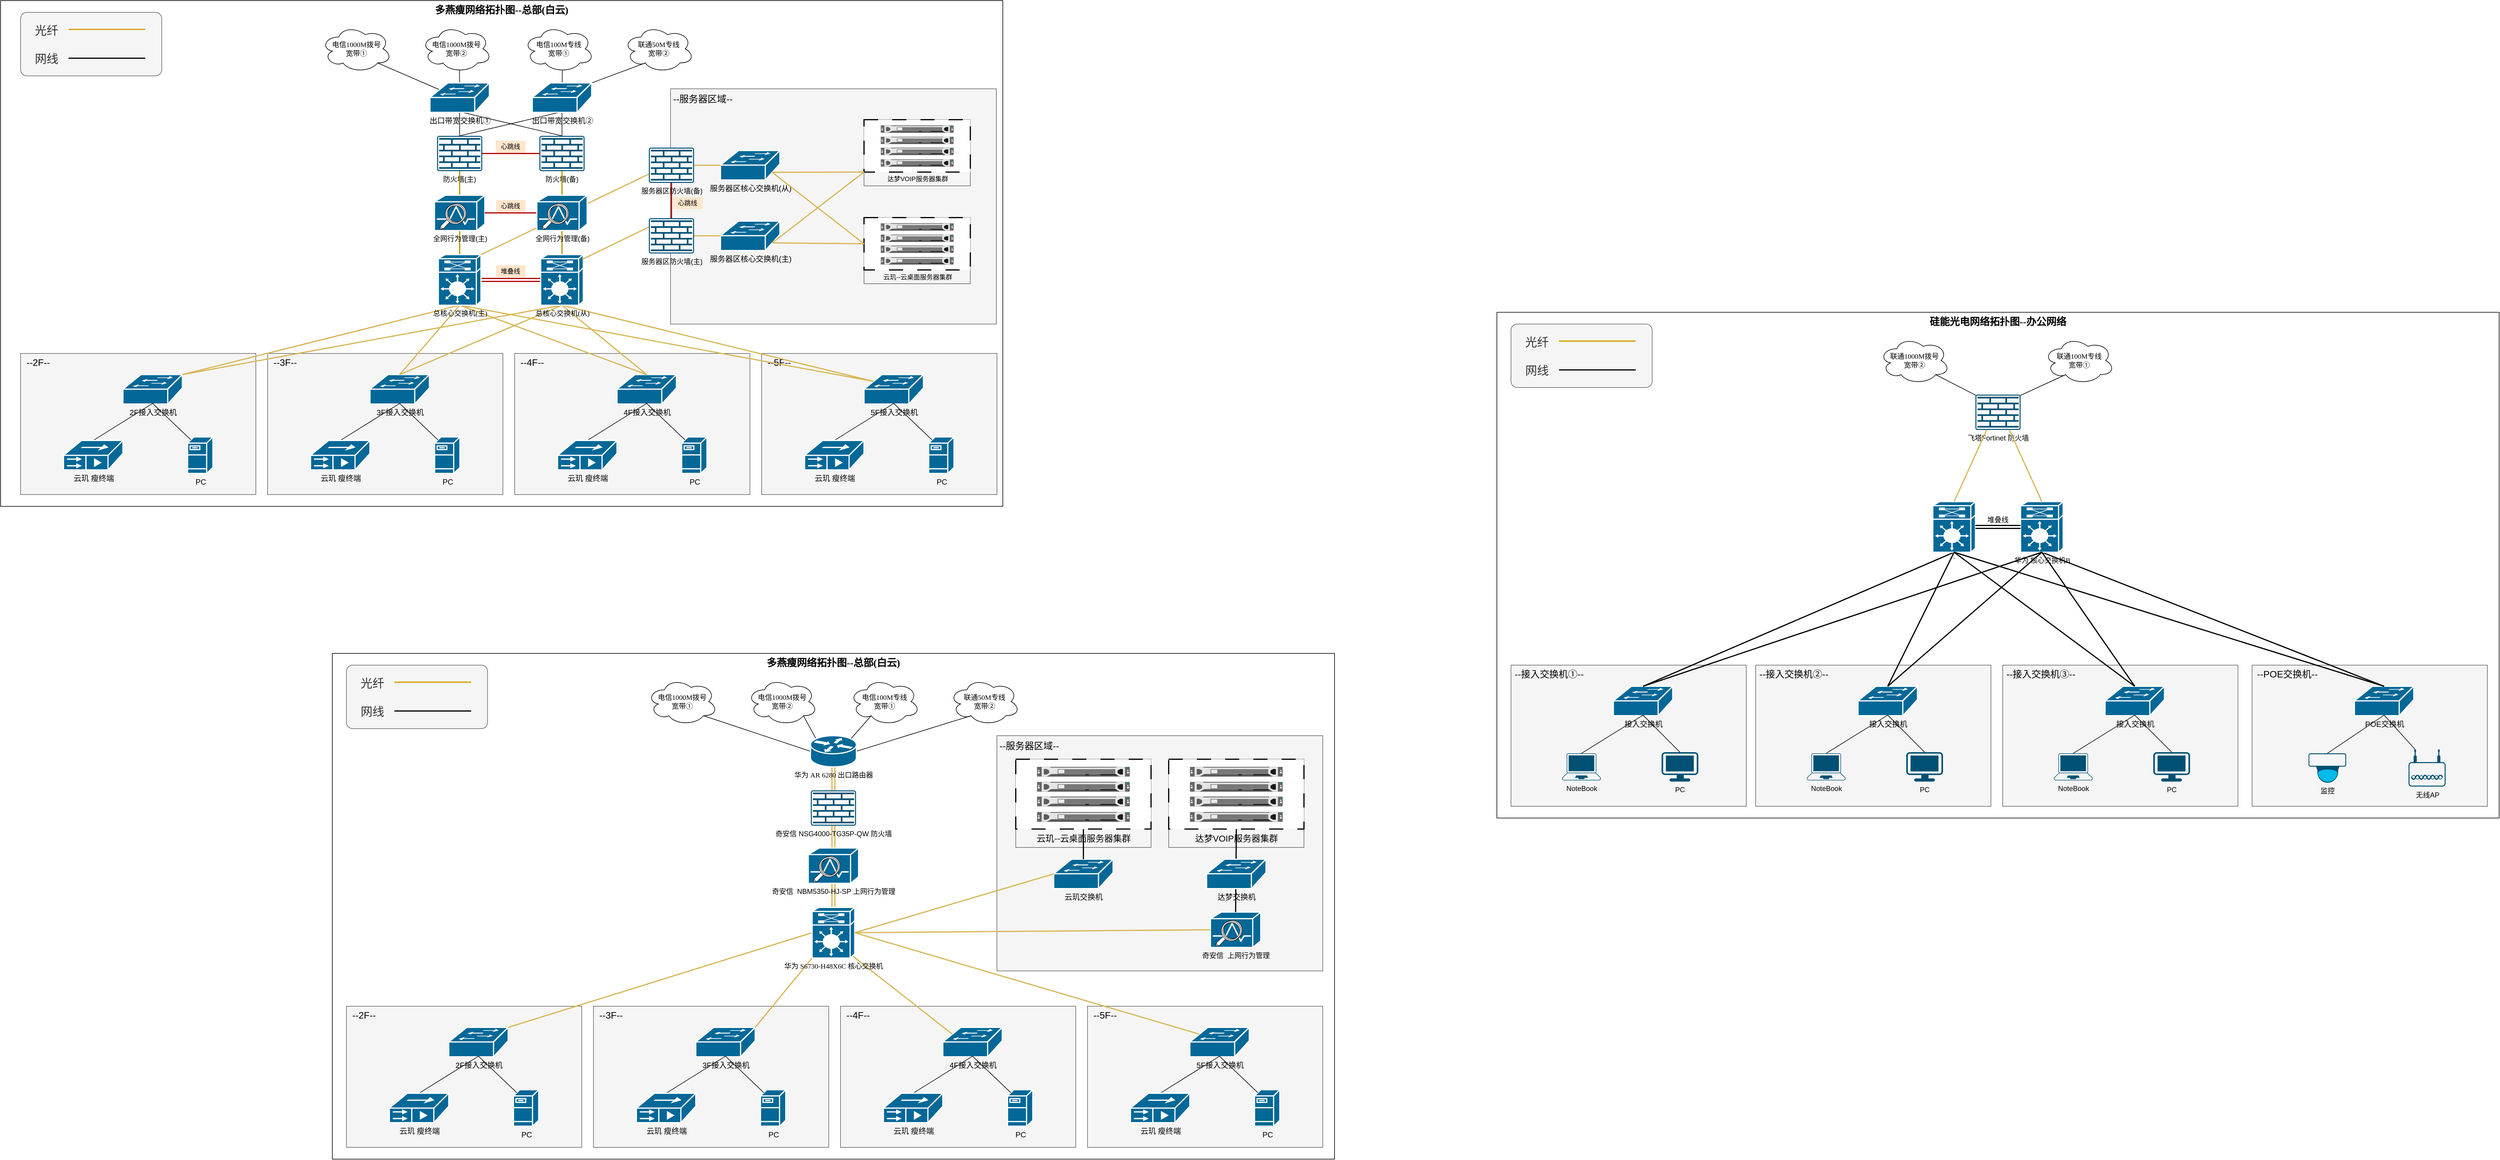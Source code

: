 <mxfile version="22.1.7" type="github">
  <diagram name="Page-1" id="c37626ed-c26b-45fb-9056-f9ebc6bb27b6">
    <mxGraphModel dx="1750" dy="932" grid="1" gridSize="10" guides="1" tooltips="1" connect="1" arrows="1" fold="1" page="1" pageScale="1" pageWidth="1100" pageHeight="850" background="none" math="0" shadow="0">
      <root>
        <mxCell id="0" />
        <mxCell id="1" parent="0" />
        <mxCell id="1c7a67bf8fd3230f-83" value="&lt;font style=&quot;font-size: 17px;&quot;&gt;多燕瘦网络拓扑图--总部(白云)&lt;/font&gt;" style="whiteSpace=wrap;html=1;rounded=0;shadow=0;comic=0;strokeWidth=1;fontFamily=Verdana;fontSize=14;verticalAlign=top;fontStyle=1;" parent="1" vertex="1">
          <mxGeometry x="496" y="50" width="1704" height="860" as="geometry" />
        </mxCell>
        <mxCell id="QDnWGc42BfGMvYn1_fHW-36" value="" style="group" parent="1" vertex="1" connectable="0">
          <mxGeometry x="530" y="650" width="400" height="240" as="geometry" />
        </mxCell>
        <mxCell id="QDnWGc42BfGMvYn1_fHW-24" value="" style="whiteSpace=wrap;html=1;fillColor=#f5f5f5;strokeColor=#666666;fontColor=#333333;" parent="QDnWGc42BfGMvYn1_fHW-36" vertex="1">
          <mxGeometry width="400" height="240" as="geometry" />
        </mxCell>
        <mxCell id="QDnWGc42BfGMvYn1_fHW-25" value="&lt;font style=&quot;font-size: 16px;&quot;&gt;--2F--&lt;/font&gt;" style="text;strokeColor=none;align=center;fillColor=none;html=1;verticalAlign=middle;whiteSpace=wrap;rounded=0;" parent="QDnWGc42BfGMvYn1_fHW-36" vertex="1">
          <mxGeometry width="60" height="30" as="geometry" />
        </mxCell>
        <mxCell id="QDnWGc42BfGMvYn1_fHW-35" value="" style="group" parent="QDnWGc42BfGMvYn1_fHW-36" vertex="1" connectable="0">
          <mxGeometry x="73" y="36" width="254" height="168" as="geometry" />
        </mxCell>
        <mxCell id="QDnWGc42BfGMvYn1_fHW-26" value="2F接入交换机" style="shape=mxgraph.cisco.switches.workgroup_switch;sketch=0;html=1;pointerEvents=1;dashed=0;fillColor=#036897;strokeColor=#ffffff;strokeWidth=2;verticalLabelPosition=bottom;verticalAlign=top;align=center;outlineConnect=0;fontSize=13;" parent="QDnWGc42BfGMvYn1_fHW-35" vertex="1">
          <mxGeometry x="101" width="101" height="50" as="geometry" />
        </mxCell>
        <mxCell id="QDnWGc42BfGMvYn1_fHW-34" style="rounded=0;orthogonalLoop=1;jettySize=auto;html=1;exitX=0.5;exitY=0;exitDx=0;exitDy=0;exitPerimeter=0;endArrow=none;endFill=0;entryX=0.5;entryY=0.98;entryDx=0;entryDy=0;entryPerimeter=0;" parent="QDnWGc42BfGMvYn1_fHW-35" source="QDnWGc42BfGMvYn1_fHW-27" target="QDnWGc42BfGMvYn1_fHW-26" edge="1">
          <mxGeometry relative="1" as="geometry" />
        </mxCell>
        <mxCell id="QDnWGc42BfGMvYn1_fHW-27" value="云玑 瘦终端" style="shape=mxgraph.cisco.misc.umg_series;sketch=0;html=1;pointerEvents=1;dashed=0;fillColor=#036897;strokeColor=#ffffff;strokeWidth=2;verticalLabelPosition=bottom;verticalAlign=top;align=center;outlineConnect=0;fontSize=13;" parent="QDnWGc42BfGMvYn1_fHW-35" vertex="1">
          <mxGeometry y="112" width="101" height="50" as="geometry" />
        </mxCell>
        <mxCell id="QDnWGc42BfGMvYn1_fHW-30" value="PC" style="shape=mxgraph.cisco.servers.fileserver;sketch=0;html=1;pointerEvents=1;dashed=0;fillColor=#036897;strokeColor=#ffffff;strokeWidth=2;verticalLabelPosition=bottom;verticalAlign=top;align=center;outlineConnect=0;fontSize=13;" parent="QDnWGc42BfGMvYn1_fHW-35" vertex="1">
          <mxGeometry x="211" y="106" width="43" height="62" as="geometry" />
        </mxCell>
        <mxCell id="QDnWGc42BfGMvYn1_fHW-33" value="" style="endArrow=none;html=1;rounded=0;entryX=0.5;entryY=0.98;entryDx=0;entryDy=0;entryPerimeter=0;exitX=0.13;exitY=0.08;exitDx=0;exitDy=0;exitPerimeter=0;" parent="QDnWGc42BfGMvYn1_fHW-35" source="QDnWGc42BfGMvYn1_fHW-30" target="QDnWGc42BfGMvYn1_fHW-26" edge="1">
          <mxGeometry width="50" height="50" relative="1" as="geometry">
            <mxPoint x="202" y="170" as="sourcePoint" />
            <mxPoint x="252" y="120" as="targetPoint" />
          </mxGeometry>
        </mxCell>
        <mxCell id="QDnWGc42BfGMvYn1_fHW-37" value="" style="group" parent="1" vertex="1" connectable="0">
          <mxGeometry x="950" y="650" width="400" height="240" as="geometry" />
        </mxCell>
        <mxCell id="QDnWGc42BfGMvYn1_fHW-38" value="" style="whiteSpace=wrap;html=1;fillColor=#f5f5f5;strokeColor=#666666;fontColor=#333333;" parent="QDnWGc42BfGMvYn1_fHW-37" vertex="1">
          <mxGeometry width="400" height="240" as="geometry" />
        </mxCell>
        <mxCell id="QDnWGc42BfGMvYn1_fHW-39" value="&lt;font style=&quot;font-size: 16px;&quot;&gt;--3F--&lt;/font&gt;" style="text;strokeColor=none;align=center;fillColor=none;html=1;verticalAlign=middle;whiteSpace=wrap;rounded=0;" parent="QDnWGc42BfGMvYn1_fHW-37" vertex="1">
          <mxGeometry width="60" height="30" as="geometry" />
        </mxCell>
        <mxCell id="QDnWGc42BfGMvYn1_fHW-40" value="" style="group" parent="QDnWGc42BfGMvYn1_fHW-37" vertex="1" connectable="0">
          <mxGeometry x="73" y="36" width="254" height="168" as="geometry" />
        </mxCell>
        <mxCell id="QDnWGc42BfGMvYn1_fHW-41" value="3F接入交换机" style="shape=mxgraph.cisco.switches.workgroup_switch;sketch=0;html=1;pointerEvents=1;dashed=0;fillColor=#036897;strokeColor=#ffffff;strokeWidth=2;verticalLabelPosition=bottom;verticalAlign=top;align=center;outlineConnect=0;fontSize=13;" parent="QDnWGc42BfGMvYn1_fHW-40" vertex="1">
          <mxGeometry x="101" width="101" height="50" as="geometry" />
        </mxCell>
        <mxCell id="QDnWGc42BfGMvYn1_fHW-42" style="rounded=0;orthogonalLoop=1;jettySize=auto;html=1;exitX=0.5;exitY=0;exitDx=0;exitDy=0;exitPerimeter=0;endArrow=none;endFill=0;entryX=0.5;entryY=0.98;entryDx=0;entryDy=0;entryPerimeter=0;" parent="QDnWGc42BfGMvYn1_fHW-40" source="QDnWGc42BfGMvYn1_fHW-43" target="QDnWGc42BfGMvYn1_fHW-41" edge="1">
          <mxGeometry relative="1" as="geometry" />
        </mxCell>
        <mxCell id="QDnWGc42BfGMvYn1_fHW-43" value="云玑 瘦终端" style="shape=mxgraph.cisco.misc.umg_series;sketch=0;html=1;pointerEvents=1;dashed=0;fillColor=#036897;strokeColor=#ffffff;strokeWidth=2;verticalLabelPosition=bottom;verticalAlign=top;align=center;outlineConnect=0;fontSize=13;" parent="QDnWGc42BfGMvYn1_fHW-40" vertex="1">
          <mxGeometry y="112" width="101" height="50" as="geometry" />
        </mxCell>
        <mxCell id="QDnWGc42BfGMvYn1_fHW-44" value="PC" style="shape=mxgraph.cisco.servers.fileserver;sketch=0;html=1;pointerEvents=1;dashed=0;fillColor=#036897;strokeColor=#ffffff;strokeWidth=2;verticalLabelPosition=bottom;verticalAlign=top;align=center;outlineConnect=0;fontSize=13;" parent="QDnWGc42BfGMvYn1_fHW-40" vertex="1">
          <mxGeometry x="211" y="106" width="43" height="62" as="geometry" />
        </mxCell>
        <mxCell id="QDnWGc42BfGMvYn1_fHW-45" value="" style="endArrow=none;html=1;rounded=0;entryX=0.5;entryY=0.98;entryDx=0;entryDy=0;entryPerimeter=0;exitX=0.13;exitY=0.08;exitDx=0;exitDy=0;exitPerimeter=0;" parent="QDnWGc42BfGMvYn1_fHW-40" source="QDnWGc42BfGMvYn1_fHW-44" target="QDnWGc42BfGMvYn1_fHW-41" edge="1">
          <mxGeometry width="50" height="50" relative="1" as="geometry">
            <mxPoint x="202" y="170" as="sourcePoint" />
            <mxPoint x="252" y="120" as="targetPoint" />
          </mxGeometry>
        </mxCell>
        <mxCell id="QDnWGc42BfGMvYn1_fHW-46" value="" style="group" parent="1" vertex="1" connectable="0">
          <mxGeometry x="1370" y="650" width="400" height="240" as="geometry" />
        </mxCell>
        <mxCell id="QDnWGc42BfGMvYn1_fHW-47" value="" style="whiteSpace=wrap;html=1;fillColor=#f5f5f5;strokeColor=#666666;fontColor=#333333;" parent="QDnWGc42BfGMvYn1_fHW-46" vertex="1">
          <mxGeometry width="400" height="240" as="geometry" />
        </mxCell>
        <mxCell id="QDnWGc42BfGMvYn1_fHW-48" value="&lt;font style=&quot;font-size: 16px;&quot;&gt;--4F--&lt;/font&gt;" style="text;strokeColor=none;align=center;fillColor=none;html=1;verticalAlign=middle;whiteSpace=wrap;rounded=0;" parent="QDnWGc42BfGMvYn1_fHW-46" vertex="1">
          <mxGeometry width="60" height="30" as="geometry" />
        </mxCell>
        <mxCell id="QDnWGc42BfGMvYn1_fHW-49" value="" style="group" parent="QDnWGc42BfGMvYn1_fHW-46" vertex="1" connectable="0">
          <mxGeometry x="73" y="36" width="254" height="168" as="geometry" />
        </mxCell>
        <mxCell id="QDnWGc42BfGMvYn1_fHW-50" value="4F接入交换机" style="shape=mxgraph.cisco.switches.workgroup_switch;sketch=0;html=1;pointerEvents=1;dashed=0;fillColor=#036897;strokeColor=#ffffff;strokeWidth=2;verticalLabelPosition=bottom;verticalAlign=top;align=center;outlineConnect=0;fontSize=13;" parent="QDnWGc42BfGMvYn1_fHW-49" vertex="1">
          <mxGeometry x="101" width="101" height="50" as="geometry" />
        </mxCell>
        <mxCell id="QDnWGc42BfGMvYn1_fHW-51" style="rounded=0;orthogonalLoop=1;jettySize=auto;html=1;exitX=0.5;exitY=0;exitDx=0;exitDy=0;exitPerimeter=0;endArrow=none;endFill=0;entryX=0.5;entryY=0.98;entryDx=0;entryDy=0;entryPerimeter=0;" parent="QDnWGc42BfGMvYn1_fHW-49" source="QDnWGc42BfGMvYn1_fHW-52" target="QDnWGc42BfGMvYn1_fHW-50" edge="1">
          <mxGeometry relative="1" as="geometry" />
        </mxCell>
        <mxCell id="QDnWGc42BfGMvYn1_fHW-52" value="云玑 瘦终端" style="shape=mxgraph.cisco.misc.umg_series;sketch=0;html=1;pointerEvents=1;dashed=0;fillColor=#036897;strokeColor=#ffffff;strokeWidth=2;verticalLabelPosition=bottom;verticalAlign=top;align=center;outlineConnect=0;fontSize=13;" parent="QDnWGc42BfGMvYn1_fHW-49" vertex="1">
          <mxGeometry y="112" width="101" height="50" as="geometry" />
        </mxCell>
        <mxCell id="QDnWGc42BfGMvYn1_fHW-53" value="PC" style="shape=mxgraph.cisco.servers.fileserver;sketch=0;html=1;pointerEvents=1;dashed=0;fillColor=#036897;strokeColor=#ffffff;strokeWidth=2;verticalLabelPosition=bottom;verticalAlign=top;align=center;outlineConnect=0;fontSize=13;" parent="QDnWGc42BfGMvYn1_fHW-49" vertex="1">
          <mxGeometry x="211" y="106" width="43" height="62" as="geometry" />
        </mxCell>
        <mxCell id="QDnWGc42BfGMvYn1_fHW-54" value="" style="endArrow=none;html=1;rounded=0;entryX=0.5;entryY=0.98;entryDx=0;entryDy=0;entryPerimeter=0;exitX=0.13;exitY=0.08;exitDx=0;exitDy=0;exitPerimeter=0;" parent="QDnWGc42BfGMvYn1_fHW-49" source="QDnWGc42BfGMvYn1_fHW-53" target="QDnWGc42BfGMvYn1_fHW-50" edge="1">
          <mxGeometry width="50" height="50" relative="1" as="geometry">
            <mxPoint x="202" y="170" as="sourcePoint" />
            <mxPoint x="252" y="120" as="targetPoint" />
          </mxGeometry>
        </mxCell>
        <mxCell id="QDnWGc42BfGMvYn1_fHW-55" value="" style="group" parent="1" vertex="1" connectable="0">
          <mxGeometry x="1790" y="650" width="400" height="240" as="geometry" />
        </mxCell>
        <mxCell id="QDnWGc42BfGMvYn1_fHW-56" value="" style="whiteSpace=wrap;html=1;fillColor=#f5f5f5;strokeColor=#666666;fontColor=#333333;" parent="QDnWGc42BfGMvYn1_fHW-55" vertex="1">
          <mxGeometry width="400" height="240" as="geometry" />
        </mxCell>
        <mxCell id="QDnWGc42BfGMvYn1_fHW-57" value="&lt;font style=&quot;font-size: 16px;&quot;&gt;--5F--&lt;/font&gt;" style="text;strokeColor=none;align=center;fillColor=none;html=1;verticalAlign=middle;whiteSpace=wrap;rounded=0;" parent="QDnWGc42BfGMvYn1_fHW-55" vertex="1">
          <mxGeometry width="60" height="30" as="geometry" />
        </mxCell>
        <mxCell id="QDnWGc42BfGMvYn1_fHW-58" value="" style="group" parent="QDnWGc42BfGMvYn1_fHW-55" vertex="1" connectable="0">
          <mxGeometry x="73" y="36" width="254" height="168" as="geometry" />
        </mxCell>
        <mxCell id="QDnWGc42BfGMvYn1_fHW-59" value="5F接入交换机" style="shape=mxgraph.cisco.switches.workgroup_switch;sketch=0;html=1;pointerEvents=1;dashed=0;fillColor=#036897;strokeColor=#ffffff;strokeWidth=2;verticalLabelPosition=bottom;verticalAlign=top;align=center;outlineConnect=0;fontSize=13;" parent="QDnWGc42BfGMvYn1_fHW-58" vertex="1">
          <mxGeometry x="101" width="101" height="50" as="geometry" />
        </mxCell>
        <mxCell id="QDnWGc42BfGMvYn1_fHW-60" style="rounded=0;orthogonalLoop=1;jettySize=auto;html=1;exitX=0.5;exitY=0;exitDx=0;exitDy=0;exitPerimeter=0;endArrow=none;endFill=0;entryX=0.5;entryY=0.98;entryDx=0;entryDy=0;entryPerimeter=0;" parent="QDnWGc42BfGMvYn1_fHW-58" source="QDnWGc42BfGMvYn1_fHW-61" target="QDnWGc42BfGMvYn1_fHW-59" edge="1">
          <mxGeometry relative="1" as="geometry" />
        </mxCell>
        <mxCell id="QDnWGc42BfGMvYn1_fHW-61" value="云玑 瘦终端" style="shape=mxgraph.cisco.misc.umg_series;sketch=0;html=1;pointerEvents=1;dashed=0;fillColor=#036897;strokeColor=#ffffff;strokeWidth=2;verticalLabelPosition=bottom;verticalAlign=top;align=center;outlineConnect=0;fontSize=13;" parent="QDnWGc42BfGMvYn1_fHW-58" vertex="1">
          <mxGeometry y="112" width="101" height="50" as="geometry" />
        </mxCell>
        <mxCell id="QDnWGc42BfGMvYn1_fHW-62" value="PC" style="shape=mxgraph.cisco.servers.fileserver;sketch=0;html=1;pointerEvents=1;dashed=0;fillColor=#036897;strokeColor=#ffffff;strokeWidth=2;verticalLabelPosition=bottom;verticalAlign=top;align=center;outlineConnect=0;fontSize=13;" parent="QDnWGc42BfGMvYn1_fHW-58" vertex="1">
          <mxGeometry x="211" y="106" width="43" height="62" as="geometry" />
        </mxCell>
        <mxCell id="QDnWGc42BfGMvYn1_fHW-63" value="" style="endArrow=none;html=1;rounded=0;entryX=0.5;entryY=0.98;entryDx=0;entryDy=0;entryPerimeter=0;exitX=0.13;exitY=0.08;exitDx=0;exitDy=0;exitPerimeter=0;" parent="QDnWGc42BfGMvYn1_fHW-58" source="QDnWGc42BfGMvYn1_fHW-62" target="QDnWGc42BfGMvYn1_fHW-59" edge="1">
          <mxGeometry width="50" height="50" relative="1" as="geometry">
            <mxPoint x="202" y="170" as="sourcePoint" />
            <mxPoint x="252" y="120" as="targetPoint" />
          </mxGeometry>
        </mxCell>
        <mxCell id="QDnWGc42BfGMvYn1_fHW-4" value="" style="group" parent="1" vertex="1" connectable="0">
          <mxGeometry x="1041" y="92" width="634" height="80" as="geometry" />
        </mxCell>
        <mxCell id="1c7a67bf8fd3230f-15" value="电信1000M拨号&lt;br&gt;宽带①" style="ellipse;shape=cloud;whiteSpace=wrap;html=1;rounded=0;shadow=0;comic=0;strokeWidth=1;fontFamily=Verdana;fontSize=12;" parent="QDnWGc42BfGMvYn1_fHW-4" vertex="1">
          <mxGeometry width="120" height="80" as="geometry" />
        </mxCell>
        <mxCell id="QDnWGc42BfGMvYn1_fHW-1" value="电信1000M拨号&lt;br&gt;宽带②" style="ellipse;shape=cloud;whiteSpace=wrap;html=1;rounded=0;shadow=0;comic=0;strokeWidth=1;fontFamily=Verdana;fontSize=12;" parent="QDnWGc42BfGMvYn1_fHW-4" vertex="1">
          <mxGeometry x="170" width="120" height="80" as="geometry" />
        </mxCell>
        <mxCell id="QDnWGc42BfGMvYn1_fHW-2" value="电信100M专线&lt;br&gt;宽带①" style="ellipse;shape=cloud;whiteSpace=wrap;html=1;rounded=0;shadow=0;comic=0;strokeWidth=1;fontFamily=Verdana;fontSize=12;" parent="QDnWGc42BfGMvYn1_fHW-4" vertex="1">
          <mxGeometry x="344" width="120" height="80" as="geometry" />
        </mxCell>
        <mxCell id="QDnWGc42BfGMvYn1_fHW-3" value="联通50M专线&lt;br&gt;宽带②" style="ellipse;shape=cloud;whiteSpace=wrap;html=1;rounded=0;shadow=0;comic=0;strokeWidth=1;fontFamily=Verdana;fontSize=12;" parent="QDnWGc42BfGMvYn1_fHW-4" vertex="1">
          <mxGeometry x="514" width="120" height="80" as="geometry" />
        </mxCell>
        <mxCell id="QDnWGc42BfGMvYn1_fHW-13" style="orthogonalLoop=1;jettySize=auto;html=1;exitX=0.8;exitY=0.8;exitDx=0;exitDy=0;exitPerimeter=0;entryX=0.16;entryY=0.23;entryDx=0;entryDy=0;entryPerimeter=0;strokeWidth=1;strokeColor=default;rounded=0;startArrow=none;startFill=0;endArrow=none;endFill=0;" parent="1" source="1c7a67bf8fd3230f-15" target="5VeJD5BGMnVlJjGSpXp7-97" edge="1">
          <mxGeometry relative="1" as="geometry">
            <mxPoint x="1319" y="216.5" as="targetPoint" />
          </mxGeometry>
        </mxCell>
        <mxCell id="QDnWGc42BfGMvYn1_fHW-14" style="orthogonalLoop=1;jettySize=auto;html=1;exitX=0.55;exitY=0.95;exitDx=0;exitDy=0;exitPerimeter=0;entryX=0.5;entryY=0;entryDx=0;entryDy=0;entryPerimeter=0;strokeWidth=1;strokeColor=default;rounded=0;startArrow=none;startFill=0;endArrow=none;endFill=0;" parent="1" target="5VeJD5BGMnVlJjGSpXp7-97" edge="1">
          <mxGeometry relative="1" as="geometry">
            <mxPoint x="1276" y="168" as="sourcePoint" />
            <mxPoint x="1327.36" y="195.3" as="targetPoint" />
          </mxGeometry>
        </mxCell>
        <mxCell id="QDnWGc42BfGMvYn1_fHW-15" style="orthogonalLoop=1;jettySize=auto;html=1;entryX=0.55;entryY=0.95;entryDx=0;entryDy=0;entryPerimeter=0;strokeWidth=1;strokeColor=default;rounded=0;startArrow=none;startFill=0;endArrow=none;endFill=0;" parent="1" source="5VeJD5BGMnVlJjGSpXp7-98" target="QDnWGc42BfGMvYn1_fHW-2" edge="1">
          <mxGeometry relative="1" as="geometry">
            <mxPoint x="1387.64" y="195.3" as="sourcePoint" />
            <mxPoint x="1339" y="237" as="targetPoint" />
          </mxGeometry>
        </mxCell>
        <mxCell id="QDnWGc42BfGMvYn1_fHW-16" style="orthogonalLoop=1;jettySize=auto;html=1;entryX=0.31;entryY=0.8;entryDx=0;entryDy=0;entryPerimeter=0;strokeWidth=1;strokeColor=default;rounded=0;startArrow=none;startFill=0;endArrow=none;endFill=0;exitX=1;exitY=0;exitDx=0;exitDy=0;exitPerimeter=0;" parent="1" source="5VeJD5BGMnVlJjGSpXp7-98" target="QDnWGc42BfGMvYn1_fHW-3" edge="1">
          <mxGeometry relative="1" as="geometry">
            <mxPoint x="1397" y="216.5" as="sourcePoint" />
            <mxPoint x="1349" y="247" as="targetPoint" />
          </mxGeometry>
        </mxCell>
        <mxCell id="QDnWGc42BfGMvYn1_fHW-67" value="" style="endArrow=none;html=1;rounded=0;entryX=0.5;entryY=1;entryDx=0;entryDy=0;entryPerimeter=0;exitX=1;exitY=0;exitDx=0;exitDy=0;exitPerimeter=0;fillColor=#fff2cc;strokeColor=#d6b656;strokeWidth=2;gradientColor=#ffd966;" parent="1" source="QDnWGc42BfGMvYn1_fHW-26" target="QDnWGc42BfGMvYn1_fHW-21" edge="1">
          <mxGeometry width="50" height="50" relative="1" as="geometry">
            <mxPoint x="1021.57" y="582" as="sourcePoint" />
            <mxPoint x="1021.57" y="343" as="targetPoint" />
          </mxGeometry>
        </mxCell>
        <mxCell id="QDnWGc42BfGMvYn1_fHW-68" value="" style="endArrow=none;html=1;rounded=0;entryX=0.5;entryY=1;entryDx=0;entryDy=0;entryPerimeter=0;exitX=0.5;exitY=0;exitDx=0;exitDy=0;exitPerimeter=0;fillColor=#fff2cc;strokeColor=#d6b656;strokeWidth=2;gradientColor=#ffd966;" parent="1" source="QDnWGc42BfGMvYn1_fHW-41" target="QDnWGc42BfGMvYn1_fHW-21" edge="1">
          <mxGeometry width="50" height="50" relative="1" as="geometry">
            <mxPoint x="815" y="696" as="sourcePoint" />
            <mxPoint x="1332" y="578" as="targetPoint" />
          </mxGeometry>
        </mxCell>
        <mxCell id="QDnWGc42BfGMvYn1_fHW-69" value="" style="endArrow=none;html=1;rounded=0;entryX=0.5;entryY=1;entryDx=0;entryDy=0;entryPerimeter=0;fillColor=#fff2cc;strokeColor=#d6b656;strokeWidth=2;gradientColor=#ffd966;exitX=0.5;exitY=0;exitDx=0;exitDy=0;exitPerimeter=0;" parent="1" source="QDnWGc42BfGMvYn1_fHW-50" target="QDnWGc42BfGMvYn1_fHW-21" edge="1">
          <mxGeometry width="50" height="50" relative="1" as="geometry">
            <mxPoint x="825" y="706" as="sourcePoint" />
            <mxPoint x="1342" y="588" as="targetPoint" />
          </mxGeometry>
        </mxCell>
        <mxCell id="QDnWGc42BfGMvYn1_fHW-72" value="&lt;div style=&quot;&quot;&gt;&lt;span style=&quot;font-size: 20px; background-color: initial;&quot;&gt;&amp;nbsp; &amp;nbsp; 光纤&lt;/span&gt;&lt;/div&gt;&lt;font style=&quot;&quot;&gt;&lt;div style=&quot;&quot;&gt;&lt;span style=&quot;font-size: 20px;&quot;&gt;&lt;br&gt;&lt;/span&gt;&lt;/div&gt;&lt;span style=&quot;font-size: 20px;&quot;&gt;&lt;div style=&quot;&quot;&gt;&lt;span style=&quot;background-color: initial;&quot;&gt;&amp;nbsp; &amp;nbsp; 网线&lt;/span&gt;&lt;/div&gt;&lt;/span&gt;&lt;/font&gt;" style="rounded=1;whiteSpace=wrap;html=1;align=left;arcSize=10;fillColor=#f5f5f5;fontColor=#333333;strokeColor=#666666;" parent="1" vertex="1">
          <mxGeometry x="530" y="70" width="240" height="108" as="geometry" />
        </mxCell>
        <mxCell id="QDnWGc42BfGMvYn1_fHW-73" value="" style="endArrow=none;html=1;rounded=0;exitX=0.255;exitY=0.465;exitDx=0;exitDy=0;exitPerimeter=0;fillColor=#ffcd28;gradientColor=#ffa500;strokeColor=#d79b00;strokeWidth=2;" parent="1" edge="1">
          <mxGeometry width="50" height="50" relative="1" as="geometry">
            <mxPoint x="611.52" y="99.0" as="sourcePoint" />
            <mxPoint x="742" y="99" as="targetPoint" />
          </mxGeometry>
        </mxCell>
        <mxCell id="QDnWGc42BfGMvYn1_fHW-74" value="" style="endArrow=none;html=1;rounded=0;exitX=0.255;exitY=0.465;exitDx=0;exitDy=0;exitPerimeter=0;strokeWidth=2;" parent="1" edge="1">
          <mxGeometry width="50" height="50" relative="1" as="geometry">
            <mxPoint x="611.52" y="148.0" as="sourcePoint" />
            <mxPoint x="742" y="148" as="targetPoint" />
          </mxGeometry>
        </mxCell>
        <mxCell id="5VeJD5BGMnVlJjGSpXp7-1" value="&lt;font style=&quot;font-size: 17px;&quot;&gt;多燕瘦网络拓扑图--总部(白云)&lt;/font&gt;" style="whiteSpace=wrap;html=1;rounded=0;shadow=0;comic=0;strokeWidth=1;fontFamily=Verdana;fontSize=14;verticalAlign=top;fontStyle=1;" parent="1" vertex="1">
          <mxGeometry x="1060" y="1160" width="1704" height="860" as="geometry" />
        </mxCell>
        <mxCell id="5VeJD5BGMnVlJjGSpXp7-2" value="" style="group" parent="1" vertex="1" connectable="0">
          <mxGeometry x="1084" y="1760" width="400" height="240" as="geometry" />
        </mxCell>
        <mxCell id="5VeJD5BGMnVlJjGSpXp7-3" value="" style="whiteSpace=wrap;html=1;fillColor=#f5f5f5;strokeColor=#666666;fontColor=#333333;" parent="5VeJD5BGMnVlJjGSpXp7-2" vertex="1">
          <mxGeometry width="400" height="240" as="geometry" />
        </mxCell>
        <mxCell id="5VeJD5BGMnVlJjGSpXp7-4" value="&lt;font style=&quot;font-size: 16px;&quot;&gt;--2F--&lt;/font&gt;" style="text;strokeColor=none;align=center;fillColor=none;html=1;verticalAlign=middle;whiteSpace=wrap;rounded=0;" parent="5VeJD5BGMnVlJjGSpXp7-2" vertex="1">
          <mxGeometry width="60" height="30" as="geometry" />
        </mxCell>
        <mxCell id="5VeJD5BGMnVlJjGSpXp7-5" value="" style="group" parent="5VeJD5BGMnVlJjGSpXp7-2" vertex="1" connectable="0">
          <mxGeometry x="73" y="36" width="254" height="168" as="geometry" />
        </mxCell>
        <mxCell id="5VeJD5BGMnVlJjGSpXp7-6" value="2F接入交换机" style="shape=mxgraph.cisco.switches.workgroup_switch;sketch=0;html=1;pointerEvents=1;dashed=0;fillColor=#036897;strokeColor=#ffffff;strokeWidth=2;verticalLabelPosition=bottom;verticalAlign=top;align=center;outlineConnect=0;fontSize=13;" parent="5VeJD5BGMnVlJjGSpXp7-5" vertex="1">
          <mxGeometry x="101" width="101" height="50" as="geometry" />
        </mxCell>
        <mxCell id="5VeJD5BGMnVlJjGSpXp7-7" style="rounded=0;orthogonalLoop=1;jettySize=auto;html=1;exitX=0.5;exitY=0;exitDx=0;exitDy=0;exitPerimeter=0;endArrow=none;endFill=0;entryX=0.5;entryY=0.98;entryDx=0;entryDy=0;entryPerimeter=0;" parent="5VeJD5BGMnVlJjGSpXp7-5" source="5VeJD5BGMnVlJjGSpXp7-8" target="5VeJD5BGMnVlJjGSpXp7-6" edge="1">
          <mxGeometry relative="1" as="geometry" />
        </mxCell>
        <mxCell id="5VeJD5BGMnVlJjGSpXp7-8" value="云玑 瘦终端" style="shape=mxgraph.cisco.misc.umg_series;sketch=0;html=1;pointerEvents=1;dashed=0;fillColor=#036897;strokeColor=#ffffff;strokeWidth=2;verticalLabelPosition=bottom;verticalAlign=top;align=center;outlineConnect=0;fontSize=13;" parent="5VeJD5BGMnVlJjGSpXp7-5" vertex="1">
          <mxGeometry y="112" width="101" height="50" as="geometry" />
        </mxCell>
        <mxCell id="5VeJD5BGMnVlJjGSpXp7-9" value="PC" style="shape=mxgraph.cisco.servers.fileserver;sketch=0;html=1;pointerEvents=1;dashed=0;fillColor=#036897;strokeColor=#ffffff;strokeWidth=2;verticalLabelPosition=bottom;verticalAlign=top;align=center;outlineConnect=0;fontSize=13;" parent="5VeJD5BGMnVlJjGSpXp7-5" vertex="1">
          <mxGeometry x="211" y="106" width="43" height="62" as="geometry" />
        </mxCell>
        <mxCell id="5VeJD5BGMnVlJjGSpXp7-10" value="" style="endArrow=none;html=1;rounded=0;entryX=0.5;entryY=0.98;entryDx=0;entryDy=0;entryPerimeter=0;exitX=0.13;exitY=0.08;exitDx=0;exitDy=0;exitPerimeter=0;" parent="5VeJD5BGMnVlJjGSpXp7-5" source="5VeJD5BGMnVlJjGSpXp7-9" target="5VeJD5BGMnVlJjGSpXp7-6" edge="1">
          <mxGeometry width="50" height="50" relative="1" as="geometry">
            <mxPoint x="202" y="170" as="sourcePoint" />
            <mxPoint x="252" y="120" as="targetPoint" />
          </mxGeometry>
        </mxCell>
        <mxCell id="5VeJD5BGMnVlJjGSpXp7-11" value="" style="group" parent="1" vertex="1" connectable="0">
          <mxGeometry x="1504" y="1760" width="400" height="240" as="geometry" />
        </mxCell>
        <mxCell id="5VeJD5BGMnVlJjGSpXp7-12" value="" style="whiteSpace=wrap;html=1;fillColor=#f5f5f5;strokeColor=#666666;fontColor=#333333;" parent="5VeJD5BGMnVlJjGSpXp7-11" vertex="1">
          <mxGeometry width="400" height="240" as="geometry" />
        </mxCell>
        <mxCell id="5VeJD5BGMnVlJjGSpXp7-13" value="&lt;font style=&quot;font-size: 16px;&quot;&gt;--3F--&lt;/font&gt;" style="text;strokeColor=none;align=center;fillColor=none;html=1;verticalAlign=middle;whiteSpace=wrap;rounded=0;" parent="5VeJD5BGMnVlJjGSpXp7-11" vertex="1">
          <mxGeometry width="60" height="30" as="geometry" />
        </mxCell>
        <mxCell id="5VeJD5BGMnVlJjGSpXp7-14" value="" style="group" parent="5VeJD5BGMnVlJjGSpXp7-11" vertex="1" connectable="0">
          <mxGeometry x="73" y="36" width="254" height="168" as="geometry" />
        </mxCell>
        <mxCell id="5VeJD5BGMnVlJjGSpXp7-15" value="3F接入交换机" style="shape=mxgraph.cisco.switches.workgroup_switch;sketch=0;html=1;pointerEvents=1;dashed=0;fillColor=#036897;strokeColor=#ffffff;strokeWidth=2;verticalLabelPosition=bottom;verticalAlign=top;align=center;outlineConnect=0;fontSize=13;" parent="5VeJD5BGMnVlJjGSpXp7-14" vertex="1">
          <mxGeometry x="101" width="101" height="50" as="geometry" />
        </mxCell>
        <mxCell id="5VeJD5BGMnVlJjGSpXp7-16" style="rounded=0;orthogonalLoop=1;jettySize=auto;html=1;exitX=0.5;exitY=0;exitDx=0;exitDy=0;exitPerimeter=0;endArrow=none;endFill=0;entryX=0.5;entryY=0.98;entryDx=0;entryDy=0;entryPerimeter=0;" parent="5VeJD5BGMnVlJjGSpXp7-14" source="5VeJD5BGMnVlJjGSpXp7-17" target="5VeJD5BGMnVlJjGSpXp7-15" edge="1">
          <mxGeometry relative="1" as="geometry" />
        </mxCell>
        <mxCell id="5VeJD5BGMnVlJjGSpXp7-17" value="云玑 瘦终端" style="shape=mxgraph.cisco.misc.umg_series;sketch=0;html=1;pointerEvents=1;dashed=0;fillColor=#036897;strokeColor=#ffffff;strokeWidth=2;verticalLabelPosition=bottom;verticalAlign=top;align=center;outlineConnect=0;fontSize=13;" parent="5VeJD5BGMnVlJjGSpXp7-14" vertex="1">
          <mxGeometry y="112" width="101" height="50" as="geometry" />
        </mxCell>
        <mxCell id="5VeJD5BGMnVlJjGSpXp7-18" value="PC" style="shape=mxgraph.cisco.servers.fileserver;sketch=0;html=1;pointerEvents=1;dashed=0;fillColor=#036897;strokeColor=#ffffff;strokeWidth=2;verticalLabelPosition=bottom;verticalAlign=top;align=center;outlineConnect=0;fontSize=13;" parent="5VeJD5BGMnVlJjGSpXp7-14" vertex="1">
          <mxGeometry x="211" y="106" width="43" height="62" as="geometry" />
        </mxCell>
        <mxCell id="5VeJD5BGMnVlJjGSpXp7-19" value="" style="endArrow=none;html=1;rounded=0;entryX=0.5;entryY=0.98;entryDx=0;entryDy=0;entryPerimeter=0;exitX=0.13;exitY=0.08;exitDx=0;exitDy=0;exitPerimeter=0;" parent="5VeJD5BGMnVlJjGSpXp7-14" source="5VeJD5BGMnVlJjGSpXp7-18" target="5VeJD5BGMnVlJjGSpXp7-15" edge="1">
          <mxGeometry width="50" height="50" relative="1" as="geometry">
            <mxPoint x="202" y="170" as="sourcePoint" />
            <mxPoint x="252" y="120" as="targetPoint" />
          </mxGeometry>
        </mxCell>
        <mxCell id="5VeJD5BGMnVlJjGSpXp7-20" value="" style="group" parent="1" vertex="1" connectable="0">
          <mxGeometry x="1924" y="1760" width="400" height="240" as="geometry" />
        </mxCell>
        <mxCell id="5VeJD5BGMnVlJjGSpXp7-21" value="" style="whiteSpace=wrap;html=1;fillColor=#f5f5f5;strokeColor=#666666;fontColor=#333333;" parent="5VeJD5BGMnVlJjGSpXp7-20" vertex="1">
          <mxGeometry width="400" height="240" as="geometry" />
        </mxCell>
        <mxCell id="5VeJD5BGMnVlJjGSpXp7-22" value="&lt;font style=&quot;font-size: 16px;&quot;&gt;--4F--&lt;/font&gt;" style="text;strokeColor=none;align=center;fillColor=none;html=1;verticalAlign=middle;whiteSpace=wrap;rounded=0;" parent="5VeJD5BGMnVlJjGSpXp7-20" vertex="1">
          <mxGeometry width="60" height="30" as="geometry" />
        </mxCell>
        <mxCell id="5VeJD5BGMnVlJjGSpXp7-23" value="" style="group" parent="5VeJD5BGMnVlJjGSpXp7-20" vertex="1" connectable="0">
          <mxGeometry x="73" y="36" width="254" height="168" as="geometry" />
        </mxCell>
        <mxCell id="5VeJD5BGMnVlJjGSpXp7-24" value="4F接入交换机" style="shape=mxgraph.cisco.switches.workgroup_switch;sketch=0;html=1;pointerEvents=1;dashed=0;fillColor=#036897;strokeColor=#ffffff;strokeWidth=2;verticalLabelPosition=bottom;verticalAlign=top;align=center;outlineConnect=0;fontSize=13;" parent="5VeJD5BGMnVlJjGSpXp7-23" vertex="1">
          <mxGeometry x="101" width="101" height="50" as="geometry" />
        </mxCell>
        <mxCell id="5VeJD5BGMnVlJjGSpXp7-25" style="rounded=0;orthogonalLoop=1;jettySize=auto;html=1;exitX=0.5;exitY=0;exitDx=0;exitDy=0;exitPerimeter=0;endArrow=none;endFill=0;entryX=0.5;entryY=0.98;entryDx=0;entryDy=0;entryPerimeter=0;" parent="5VeJD5BGMnVlJjGSpXp7-23" source="5VeJD5BGMnVlJjGSpXp7-26" target="5VeJD5BGMnVlJjGSpXp7-24" edge="1">
          <mxGeometry relative="1" as="geometry" />
        </mxCell>
        <mxCell id="5VeJD5BGMnVlJjGSpXp7-26" value="云玑 瘦终端" style="shape=mxgraph.cisco.misc.umg_series;sketch=0;html=1;pointerEvents=1;dashed=0;fillColor=#036897;strokeColor=#ffffff;strokeWidth=2;verticalLabelPosition=bottom;verticalAlign=top;align=center;outlineConnect=0;fontSize=13;" parent="5VeJD5BGMnVlJjGSpXp7-23" vertex="1">
          <mxGeometry y="112" width="101" height="50" as="geometry" />
        </mxCell>
        <mxCell id="5VeJD5BGMnVlJjGSpXp7-27" value="PC" style="shape=mxgraph.cisco.servers.fileserver;sketch=0;html=1;pointerEvents=1;dashed=0;fillColor=#036897;strokeColor=#ffffff;strokeWidth=2;verticalLabelPosition=bottom;verticalAlign=top;align=center;outlineConnect=0;fontSize=13;" parent="5VeJD5BGMnVlJjGSpXp7-23" vertex="1">
          <mxGeometry x="211" y="106" width="43" height="62" as="geometry" />
        </mxCell>
        <mxCell id="5VeJD5BGMnVlJjGSpXp7-28" value="" style="endArrow=none;html=1;rounded=0;entryX=0.5;entryY=0.98;entryDx=0;entryDy=0;entryPerimeter=0;exitX=0.13;exitY=0.08;exitDx=0;exitDy=0;exitPerimeter=0;" parent="5VeJD5BGMnVlJjGSpXp7-23" source="5VeJD5BGMnVlJjGSpXp7-27" target="5VeJD5BGMnVlJjGSpXp7-24" edge="1">
          <mxGeometry width="50" height="50" relative="1" as="geometry">
            <mxPoint x="202" y="170" as="sourcePoint" />
            <mxPoint x="252" y="120" as="targetPoint" />
          </mxGeometry>
        </mxCell>
        <mxCell id="5VeJD5BGMnVlJjGSpXp7-29" value="" style="group" parent="1" vertex="1" connectable="0">
          <mxGeometry x="2344" y="1760" width="400" height="240" as="geometry" />
        </mxCell>
        <mxCell id="5VeJD5BGMnVlJjGSpXp7-30" value="" style="whiteSpace=wrap;html=1;fillColor=#f5f5f5;strokeColor=#666666;fontColor=#333333;" parent="5VeJD5BGMnVlJjGSpXp7-29" vertex="1">
          <mxGeometry width="400" height="240" as="geometry" />
        </mxCell>
        <mxCell id="5VeJD5BGMnVlJjGSpXp7-31" value="&lt;font style=&quot;font-size: 16px;&quot;&gt;--5F--&lt;/font&gt;" style="text;strokeColor=none;align=center;fillColor=none;html=1;verticalAlign=middle;whiteSpace=wrap;rounded=0;" parent="5VeJD5BGMnVlJjGSpXp7-29" vertex="1">
          <mxGeometry width="60" height="30" as="geometry" />
        </mxCell>
        <mxCell id="5VeJD5BGMnVlJjGSpXp7-32" value="" style="group" parent="5VeJD5BGMnVlJjGSpXp7-29" vertex="1" connectable="0">
          <mxGeometry x="73" y="36" width="254" height="168" as="geometry" />
        </mxCell>
        <mxCell id="5VeJD5BGMnVlJjGSpXp7-33" value="5F接入交换机" style="shape=mxgraph.cisco.switches.workgroup_switch;sketch=0;html=1;pointerEvents=1;dashed=0;fillColor=#036897;strokeColor=#ffffff;strokeWidth=2;verticalLabelPosition=bottom;verticalAlign=top;align=center;outlineConnect=0;fontSize=13;" parent="5VeJD5BGMnVlJjGSpXp7-32" vertex="1">
          <mxGeometry x="101" width="101" height="50" as="geometry" />
        </mxCell>
        <mxCell id="5VeJD5BGMnVlJjGSpXp7-34" style="rounded=0;orthogonalLoop=1;jettySize=auto;html=1;exitX=0.5;exitY=0;exitDx=0;exitDy=0;exitPerimeter=0;endArrow=none;endFill=0;entryX=0.5;entryY=0.98;entryDx=0;entryDy=0;entryPerimeter=0;" parent="5VeJD5BGMnVlJjGSpXp7-32" source="5VeJD5BGMnVlJjGSpXp7-35" target="5VeJD5BGMnVlJjGSpXp7-33" edge="1">
          <mxGeometry relative="1" as="geometry" />
        </mxCell>
        <mxCell id="5VeJD5BGMnVlJjGSpXp7-35" value="云玑 瘦终端" style="shape=mxgraph.cisco.misc.umg_series;sketch=0;html=1;pointerEvents=1;dashed=0;fillColor=#036897;strokeColor=#ffffff;strokeWidth=2;verticalLabelPosition=bottom;verticalAlign=top;align=center;outlineConnect=0;fontSize=13;" parent="5VeJD5BGMnVlJjGSpXp7-32" vertex="1">
          <mxGeometry y="112" width="101" height="50" as="geometry" />
        </mxCell>
        <mxCell id="5VeJD5BGMnVlJjGSpXp7-36" value="PC" style="shape=mxgraph.cisco.servers.fileserver;sketch=0;html=1;pointerEvents=1;dashed=0;fillColor=#036897;strokeColor=#ffffff;strokeWidth=2;verticalLabelPosition=bottom;verticalAlign=top;align=center;outlineConnect=0;fontSize=13;" parent="5VeJD5BGMnVlJjGSpXp7-32" vertex="1">
          <mxGeometry x="211" y="106" width="43" height="62" as="geometry" />
        </mxCell>
        <mxCell id="5VeJD5BGMnVlJjGSpXp7-37" value="" style="endArrow=none;html=1;rounded=0;entryX=0.5;entryY=0.98;entryDx=0;entryDy=0;entryPerimeter=0;exitX=0.13;exitY=0.08;exitDx=0;exitDy=0;exitPerimeter=0;" parent="5VeJD5BGMnVlJjGSpXp7-32" source="5VeJD5BGMnVlJjGSpXp7-36" target="5VeJD5BGMnVlJjGSpXp7-33" edge="1">
          <mxGeometry width="50" height="50" relative="1" as="geometry">
            <mxPoint x="202" y="170" as="sourcePoint" />
            <mxPoint x="252" y="120" as="targetPoint" />
          </mxGeometry>
        </mxCell>
        <mxCell id="5VeJD5BGMnVlJjGSpXp7-38" value="" style="group" parent="1" vertex="1" connectable="0">
          <mxGeometry x="1595" y="1202" width="634" height="80" as="geometry" />
        </mxCell>
        <mxCell id="5VeJD5BGMnVlJjGSpXp7-39" value="电信1000M拨号&lt;br&gt;宽带①" style="ellipse;shape=cloud;whiteSpace=wrap;html=1;rounded=0;shadow=0;comic=0;strokeWidth=1;fontFamily=Verdana;fontSize=12;" parent="5VeJD5BGMnVlJjGSpXp7-38" vertex="1">
          <mxGeometry width="120" height="80" as="geometry" />
        </mxCell>
        <mxCell id="5VeJD5BGMnVlJjGSpXp7-40" value="电信1000M拨号&lt;br&gt;宽带②" style="ellipse;shape=cloud;whiteSpace=wrap;html=1;rounded=0;shadow=0;comic=0;strokeWidth=1;fontFamily=Verdana;fontSize=12;" parent="5VeJD5BGMnVlJjGSpXp7-38" vertex="1">
          <mxGeometry x="170" width="120" height="80" as="geometry" />
        </mxCell>
        <mxCell id="5VeJD5BGMnVlJjGSpXp7-41" value="电信100M专线&lt;br&gt;宽带①" style="ellipse;shape=cloud;whiteSpace=wrap;html=1;rounded=0;shadow=0;comic=0;strokeWidth=1;fontFamily=Verdana;fontSize=12;" parent="5VeJD5BGMnVlJjGSpXp7-38" vertex="1">
          <mxGeometry x="344" width="120" height="80" as="geometry" />
        </mxCell>
        <mxCell id="5VeJD5BGMnVlJjGSpXp7-42" value="联通50M专线&lt;br&gt;宽带②" style="ellipse;shape=cloud;whiteSpace=wrap;html=1;rounded=0;shadow=0;comic=0;strokeWidth=1;fontFamily=Verdana;fontSize=12;" parent="5VeJD5BGMnVlJjGSpXp7-38" vertex="1">
          <mxGeometry x="514" width="120" height="80" as="geometry" />
        </mxCell>
        <mxCell id="5VeJD5BGMnVlJjGSpXp7-43" style="orthogonalLoop=1;jettySize=auto;html=1;exitX=0.8;exitY=0.8;exitDx=0;exitDy=0;exitPerimeter=0;entryX=0;entryY=0.5;entryDx=0;entryDy=0;entryPerimeter=0;strokeWidth=1;strokeColor=default;rounded=0;startArrow=none;startFill=0;endArrow=none;endFill=0;" parent="1" source="5VeJD5BGMnVlJjGSpXp7-39" target="5VeJD5BGMnVlJjGSpXp7-54" edge="1">
          <mxGeometry relative="1" as="geometry" />
        </mxCell>
        <mxCell id="5VeJD5BGMnVlJjGSpXp7-44" style="orthogonalLoop=1;jettySize=auto;html=1;exitX=0.8;exitY=0.8;exitDx=0;exitDy=0;exitPerimeter=0;entryX=0.12;entryY=0.1;entryDx=0;entryDy=0;entryPerimeter=0;strokeWidth=1;strokeColor=default;rounded=0;startArrow=none;startFill=0;endArrow=none;endFill=0;" parent="1" source="5VeJD5BGMnVlJjGSpXp7-40" target="5VeJD5BGMnVlJjGSpXp7-54" edge="1">
          <mxGeometry relative="1" as="geometry">
            <mxPoint x="1701" y="1276" as="sourcePoint" />
            <mxPoint x="1883" y="1337" as="targetPoint" />
          </mxGeometry>
        </mxCell>
        <mxCell id="5VeJD5BGMnVlJjGSpXp7-45" style="orthogonalLoop=1;jettySize=auto;html=1;exitX=0.88;exitY=0.1;exitDx=0;exitDy=0;exitPerimeter=0;entryX=0.31;entryY=0.8;entryDx=0;entryDy=0;entryPerimeter=0;strokeWidth=1;strokeColor=default;rounded=0;startArrow=none;startFill=0;endArrow=none;endFill=0;" parent="1" source="5VeJD5BGMnVlJjGSpXp7-54" target="5VeJD5BGMnVlJjGSpXp7-41" edge="1">
          <mxGeometry relative="1" as="geometry">
            <mxPoint x="1711" y="1286" as="sourcePoint" />
            <mxPoint x="1893" y="1347" as="targetPoint" />
          </mxGeometry>
        </mxCell>
        <mxCell id="5VeJD5BGMnVlJjGSpXp7-46" style="orthogonalLoop=1;jettySize=auto;html=1;exitX=1;exitY=0.5;exitDx=0;exitDy=0;exitPerimeter=0;entryX=0.31;entryY=0.8;entryDx=0;entryDy=0;entryPerimeter=0;strokeWidth=1;strokeColor=default;rounded=0;startArrow=none;startFill=0;endArrow=none;endFill=0;" parent="1" source="5VeJD5BGMnVlJjGSpXp7-54" target="5VeJD5BGMnVlJjGSpXp7-42" edge="1">
          <mxGeometry relative="1" as="geometry">
            <mxPoint x="1721" y="1296" as="sourcePoint" />
            <mxPoint x="1903" y="1357" as="targetPoint" />
          </mxGeometry>
        </mxCell>
        <mxCell id="5VeJD5BGMnVlJjGSpXp7-47" value="" style="endArrow=none;html=1;rounded=0;entryX=0.5;entryY=1;entryDx=0;entryDy=0;entryPerimeter=0;exitX=0.5;exitY=0;exitDx=0;exitDy=0;exitPerimeter=0;shape=link;fillColor=#fff2cc;strokeColor=#d6b656;strokeWidth=2;gradientColor=#ffd966;" parent="1" source="5VeJD5BGMnVlJjGSpXp7-55" target="5VeJD5BGMnVlJjGSpXp7-54" edge="1">
          <mxGeometry width="50" height="50" relative="1" as="geometry">
            <mxPoint x="1696" y="1520" as="sourcePoint" />
            <mxPoint x="1746" y="1470" as="targetPoint" />
          </mxGeometry>
        </mxCell>
        <mxCell id="5VeJD5BGMnVlJjGSpXp7-48" value="" style="endArrow=none;html=1;rounded=0;entryX=0;entryY=0.5;entryDx=0;entryDy=0;entryPerimeter=0;exitX=1;exitY=0;exitDx=0;exitDy=0;exitPerimeter=0;fillColor=#fff2cc;strokeColor=#d6b656;strokeWidth=2;gradientColor=#ffd966;" parent="1" source="5VeJD5BGMnVlJjGSpXp7-6" target="5VeJD5BGMnVlJjGSpXp7-55" edge="1">
          <mxGeometry width="50" height="50" relative="1" as="geometry">
            <mxPoint x="1575.57" y="1692" as="sourcePoint" />
            <mxPoint x="1575.57" y="1453" as="targetPoint" />
          </mxGeometry>
        </mxCell>
        <mxCell id="5VeJD5BGMnVlJjGSpXp7-49" value="" style="endArrow=none;html=1;rounded=0;entryX=0;entryY=1;entryDx=0;entryDy=0;entryPerimeter=0;exitX=1;exitY=0;exitDx=0;exitDy=0;exitPerimeter=0;fillColor=#fff2cc;strokeColor=#d6b656;strokeWidth=2;gradientColor=#ffd966;" parent="1" source="5VeJD5BGMnVlJjGSpXp7-15" target="5VeJD5BGMnVlJjGSpXp7-55" edge="1">
          <mxGeometry width="50" height="50" relative="1" as="geometry">
            <mxPoint x="1369" y="1806" as="sourcePoint" />
            <mxPoint x="1886" y="1688" as="targetPoint" />
          </mxGeometry>
        </mxCell>
        <mxCell id="5VeJD5BGMnVlJjGSpXp7-50" value="" style="endArrow=none;html=1;rounded=0;entryX=0.95;entryY=0.96;entryDx=0;entryDy=0;entryPerimeter=0;fillColor=#fff2cc;strokeColor=#d6b656;strokeWidth=2;gradientColor=#ffd966;exitX=0.16;exitY=0.23;exitDx=0;exitDy=0;exitPerimeter=0;" parent="1" source="5VeJD5BGMnVlJjGSpXp7-24" target="5VeJD5BGMnVlJjGSpXp7-55" edge="1">
          <mxGeometry width="50" height="50" relative="1" as="geometry">
            <mxPoint x="1379" y="1816" as="sourcePoint" />
            <mxPoint x="1896" y="1698" as="targetPoint" />
          </mxGeometry>
        </mxCell>
        <mxCell id="5VeJD5BGMnVlJjGSpXp7-51" value="" style="endArrow=none;html=1;rounded=0;entryX=1;entryY=0.5;entryDx=0;entryDy=0;entryPerimeter=0;fillColor=#fff2cc;strokeColor=#d6b656;strokeWidth=2;gradientColor=#ffd966;exitX=0.16;exitY=0.23;exitDx=0;exitDy=0;exitPerimeter=0;" parent="1" source="5VeJD5BGMnVlJjGSpXp7-33" target="5VeJD5BGMnVlJjGSpXp7-55" edge="1">
          <mxGeometry width="50" height="50" relative="1" as="geometry">
            <mxPoint x="2107" y="1796" as="sourcePoint" />
            <mxPoint x="1912" y="1678" as="targetPoint" />
          </mxGeometry>
        </mxCell>
        <mxCell id="5VeJD5BGMnVlJjGSpXp7-52" value="奇安信&amp;nbsp;&amp;nbsp;NBM5350-HJ-SP 上网行为管理" style="shape=mxgraph.cisco.misc.detector;sketch=0;html=1;pointerEvents=1;dashed=0;fillColor=#036897;strokeColor=#ffffff;strokeWidth=2;verticalLabelPosition=bottom;verticalAlign=top;align=center;outlineConnect=0;" parent="1" vertex="1">
          <mxGeometry x="1869.22" y="1491" width="85.56" height="60" as="geometry" />
        </mxCell>
        <mxCell id="5VeJD5BGMnVlJjGSpXp7-53" value="奇安信&amp;nbsp;NSG4000-TG35P-QW 防火墙" style="sketch=0;points=[[0.015,0.015,0],[0.985,0.015,0],[0.985,0.985,0],[0.015,0.985,0],[0.25,0,0],[0.5,0,0],[0.75,0,0],[1,0.25,0],[1,0.5,0],[1,0.75,0],[0.75,1,0],[0.5,1,0],[0.25,1,0],[0,0.75,0],[0,0.5,0],[0,0.25,0]];verticalLabelPosition=bottom;html=1;verticalAlign=top;aspect=fixed;align=center;pointerEvents=1;shape=mxgraph.cisco19.rect;prIcon=firewall;fillColor=#FAFAFA;strokeColor=#005073;" parent="1" vertex="1">
          <mxGeometry x="1873.6" y="1393" width="76.8" height="60" as="geometry" />
        </mxCell>
        <mxCell id="5VeJD5BGMnVlJjGSpXp7-54" value="华为 AR 6280 出口路由器" style="shape=mxgraph.cisco.routers.router;html=1;dashed=0;fillColor=#036897;strokeColor=#ffffff;strokeWidth=2;verticalLabelPosition=bottom;verticalAlign=top;rounded=0;shadow=0;comic=0;fontFamily=Verdana;fontSize=12;" parent="1" vertex="1">
          <mxGeometry x="1873" y="1300" width="78" height="53" as="geometry" />
        </mxCell>
        <mxCell id="5VeJD5BGMnVlJjGSpXp7-55" value="华为&amp;nbsp;S6730-H48X6C 核心交换机" style="shape=mxgraph.cisco.misc.route_switch_processor;html=1;dashed=0;fillColor=#036897;strokeColor=#ffffff;strokeWidth=2;verticalLabelPosition=bottom;verticalAlign=top;rounded=0;shadow=0;comic=0;fontFamily=Verdana;fontSize=12;" parent="1" vertex="1">
          <mxGeometry x="1875.8" y="1592" width="72.4" height="86" as="geometry" />
        </mxCell>
        <mxCell id="5VeJD5BGMnVlJjGSpXp7-56" value="&lt;div style=&quot;&quot;&gt;&lt;span style=&quot;font-size: 20px; background-color: initial;&quot;&gt;&amp;nbsp; &amp;nbsp; 光纤&lt;/span&gt;&lt;/div&gt;&lt;font style=&quot;&quot;&gt;&lt;div style=&quot;&quot;&gt;&lt;span style=&quot;font-size: 20px;&quot;&gt;&lt;br&gt;&lt;/span&gt;&lt;/div&gt;&lt;span style=&quot;font-size: 20px;&quot;&gt;&lt;div style=&quot;&quot;&gt;&lt;span style=&quot;background-color: initial;&quot;&gt;&amp;nbsp; &amp;nbsp; 网线&lt;/span&gt;&lt;/div&gt;&lt;/span&gt;&lt;/font&gt;" style="rounded=1;whiteSpace=wrap;html=1;align=left;arcSize=10;fillColor=#f5f5f5;fontColor=#333333;strokeColor=#666666;" parent="1" vertex="1">
          <mxGeometry x="1084" y="1180" width="240" height="108" as="geometry" />
        </mxCell>
        <mxCell id="5VeJD5BGMnVlJjGSpXp7-57" value="" style="endArrow=none;html=1;rounded=0;exitX=0.255;exitY=0.465;exitDx=0;exitDy=0;exitPerimeter=0;fillColor=#ffcd28;gradientColor=#ffa500;strokeColor=#d79b00;strokeWidth=2;" parent="1" edge="1">
          <mxGeometry width="50" height="50" relative="1" as="geometry">
            <mxPoint x="1165.52" y="1209" as="sourcePoint" />
            <mxPoint x="1296" y="1209" as="targetPoint" />
          </mxGeometry>
        </mxCell>
        <mxCell id="5VeJD5BGMnVlJjGSpXp7-58" value="" style="endArrow=none;html=1;rounded=0;exitX=0.255;exitY=0.465;exitDx=0;exitDy=0;exitPerimeter=0;strokeWidth=2;" parent="1" edge="1">
          <mxGeometry width="50" height="50" relative="1" as="geometry">
            <mxPoint x="1165.52" y="1258" as="sourcePoint" />
            <mxPoint x="1296" y="1258" as="targetPoint" />
          </mxGeometry>
        </mxCell>
        <mxCell id="5VeJD5BGMnVlJjGSpXp7-92" value="" style="group" parent="1" vertex="1" connectable="0">
          <mxGeometry x="2190" y="1300" width="554" height="400" as="geometry" />
        </mxCell>
        <mxCell id="5VeJD5BGMnVlJjGSpXp7-67" value="" style="whiteSpace=wrap;html=1;fillColor=#f5f5f5;strokeColor=#666666;fontColor=#333333;" parent="5VeJD5BGMnVlJjGSpXp7-92" vertex="1">
          <mxGeometry width="554" height="400" as="geometry" />
        </mxCell>
        <mxCell id="5VeJD5BGMnVlJjGSpXp7-68" value="&lt;font style=&quot;font-size: 16px;&quot;&gt;--服务器区域--&lt;/font&gt;" style="text;strokeColor=none;align=center;fillColor=none;html=1;verticalAlign=middle;whiteSpace=wrap;rounded=0;" parent="5VeJD5BGMnVlJjGSpXp7-92" vertex="1">
          <mxGeometry width="110" height="34.286" as="geometry" />
        </mxCell>
        <mxCell id="5VeJD5BGMnVlJjGSpXp7-85" value="奇安信&amp;nbsp; 上网行为管理" style="shape=mxgraph.cisco.misc.detector;sketch=0;html=1;pointerEvents=1;dashed=0;fillColor=#036897;strokeColor=#ffffff;strokeWidth=2;verticalLabelPosition=bottom;verticalAlign=top;align=center;outlineConnect=0;container=0;" parent="5VeJD5BGMnVlJjGSpXp7-92" vertex="1">
          <mxGeometry x="363" y="300" width="85.56" height="60" as="geometry" />
        </mxCell>
        <mxCell id="5VeJD5BGMnVlJjGSpXp7-76" value="" style="group;fillColor=#f5f5f5;fontColor=#333333;strokeColor=#666666;container=0;" parent="5VeJD5BGMnVlJjGSpXp7-92" vertex="1" connectable="0">
          <mxGeometry x="32" y="40" width="230" height="150" as="geometry" />
        </mxCell>
        <mxCell id="5VeJD5BGMnVlJjGSpXp7-65" value="" style="group;fillColor=#f5f5f5;fontColor=#333333;strokeColor=#666666;container=0;" parent="5VeJD5BGMnVlJjGSpXp7-92" vertex="1" connectable="0">
          <mxGeometry x="292" y="40" width="230" height="150" as="geometry" />
        </mxCell>
        <mxCell id="5VeJD5BGMnVlJjGSpXp7-90" value="云玑交换机" style="shape=mxgraph.cisco.switches.workgroup_switch;sketch=0;html=1;pointerEvents=1;dashed=0;fillColor=#036897;strokeColor=#ffffff;strokeWidth=2;verticalLabelPosition=bottom;verticalAlign=top;align=center;outlineConnect=0;fontSize=13;container=0;" parent="5VeJD5BGMnVlJjGSpXp7-92" vertex="1">
          <mxGeometry x="96.5" y="210" width="101" height="50" as="geometry" />
        </mxCell>
        <mxCell id="5VeJD5BGMnVlJjGSpXp7-94" style="edgeStyle=none;rounded=0;orthogonalLoop=1;jettySize=auto;html=1;exitX=0.5;exitY=0;exitDx=0;exitDy=0;entryX=0.5;entryY=0;entryDx=0;entryDy=0;entryPerimeter=0;endArrow=none;endFill=0;strokeWidth=2;" parent="5VeJD5BGMnVlJjGSpXp7-92" source="5VeJD5BGMnVlJjGSpXp7-82" target="5VeJD5BGMnVlJjGSpXp7-90" edge="1">
          <mxGeometry relative="1" as="geometry">
            <mxPoint x="107" y="245" as="sourcePoint" />
            <mxPoint x="-232" y="345" as="targetPoint" />
          </mxGeometry>
        </mxCell>
        <mxCell id="5VeJD5BGMnVlJjGSpXp7-77" value="" style="rounded=0;whiteSpace=wrap;html=1;dashed=1;dashPattern=12 12;strokeWidth=2;container=0;" parent="5VeJD5BGMnVlJjGSpXp7-92" vertex="1">
          <mxGeometry x="32" y="40" width="230" height="118.75" as="geometry" />
        </mxCell>
        <mxCell id="5VeJD5BGMnVlJjGSpXp7-78" value="" style="html=1;verticalLabelPosition=bottom;verticalAlign=top;outlineConnect=0;shadow=0;dashed=0;shape=mxgraph.rack.hpe_aruba.security.aruba_clearpass_c2000_front;container=0;" parent="5VeJD5BGMnVlJjGSpXp7-92" vertex="1">
          <mxGeometry x="68.378" y="53.125" width="157.25" height="16.25" as="geometry" />
        </mxCell>
        <mxCell id="5VeJD5BGMnVlJjGSpXp7-79" value="" style="html=1;verticalLabelPosition=bottom;verticalAlign=top;outlineConnect=0;shadow=0;dashed=0;shape=mxgraph.rack.hpe_aruba.security.aruba_clearpass_c2000_front;container=0;" parent="5VeJD5BGMnVlJjGSpXp7-92" vertex="1">
          <mxGeometry x="68.378" y="78.75" width="157.25" height="16.25" as="geometry" />
        </mxCell>
        <mxCell id="5VeJD5BGMnVlJjGSpXp7-80" value="" style="html=1;verticalLabelPosition=bottom;verticalAlign=top;outlineConnect=0;shadow=0;dashed=0;shape=mxgraph.rack.hpe_aruba.security.aruba_clearpass_c2000_front;container=0;" parent="5VeJD5BGMnVlJjGSpXp7-92" vertex="1">
          <mxGeometry x="68.378" y="103.75" width="157.25" height="16.25" as="geometry" />
        </mxCell>
        <mxCell id="5VeJD5BGMnVlJjGSpXp7-81" value="" style="html=1;verticalLabelPosition=bottom;verticalAlign=top;outlineConnect=0;shadow=0;dashed=0;shape=mxgraph.rack.hpe_aruba.security.aruba_clearpass_c2000_front;container=0;" parent="5VeJD5BGMnVlJjGSpXp7-92" vertex="1">
          <mxGeometry x="68.378" y="130" width="157.25" height="16.25" as="geometry" />
        </mxCell>
        <mxCell id="5VeJD5BGMnVlJjGSpXp7-82" value="&lt;font style=&quot;font-size: 15px;&quot;&gt;云玑--云桌面服务器集群&lt;/font&gt;" style="text;strokeColor=none;align=center;fillColor=none;html=1;verticalAlign=middle;whiteSpace=wrap;rounded=0;container=0;" parent="5VeJD5BGMnVlJjGSpXp7-92" vertex="1">
          <mxGeometry x="60.75" y="158.75" width="172.5" height="31.25" as="geometry" />
        </mxCell>
        <mxCell id="5VeJD5BGMnVlJjGSpXp7-59" value="" style="rounded=0;whiteSpace=wrap;html=1;dashed=1;dashPattern=12 12;strokeWidth=2;container=0;" parent="5VeJD5BGMnVlJjGSpXp7-92" vertex="1">
          <mxGeometry x="292" y="40" width="230" height="118.75" as="geometry" />
        </mxCell>
        <mxCell id="5VeJD5BGMnVlJjGSpXp7-60" value="" style="html=1;verticalLabelPosition=bottom;verticalAlign=top;outlineConnect=0;shadow=0;dashed=0;shape=mxgraph.rack.hpe_aruba.security.aruba_clearpass_c2000_front;container=0;" parent="5VeJD5BGMnVlJjGSpXp7-92" vertex="1">
          <mxGeometry x="328.378" y="53.125" width="157.25" height="16.25" as="geometry" />
        </mxCell>
        <mxCell id="5VeJD5BGMnVlJjGSpXp7-61" value="" style="html=1;verticalLabelPosition=bottom;verticalAlign=top;outlineConnect=0;shadow=0;dashed=0;shape=mxgraph.rack.hpe_aruba.security.aruba_clearpass_c2000_front;container=0;" parent="5VeJD5BGMnVlJjGSpXp7-92" vertex="1">
          <mxGeometry x="328.378" y="78.75" width="157.25" height="16.25" as="geometry" />
        </mxCell>
        <mxCell id="5VeJD5BGMnVlJjGSpXp7-62" value="" style="html=1;verticalLabelPosition=bottom;verticalAlign=top;outlineConnect=0;shadow=0;dashed=0;shape=mxgraph.rack.hpe_aruba.security.aruba_clearpass_c2000_front;container=0;" parent="5VeJD5BGMnVlJjGSpXp7-92" vertex="1">
          <mxGeometry x="328.378" y="103.75" width="157.25" height="16.25" as="geometry" />
        </mxCell>
        <mxCell id="5VeJD5BGMnVlJjGSpXp7-63" value="" style="html=1;verticalLabelPosition=bottom;verticalAlign=top;outlineConnect=0;shadow=0;dashed=0;shape=mxgraph.rack.hpe_aruba.security.aruba_clearpass_c2000_front;container=0;" parent="5VeJD5BGMnVlJjGSpXp7-92" vertex="1">
          <mxGeometry x="328.378" y="130" width="157.25" height="16.25" as="geometry" />
        </mxCell>
        <mxCell id="5VeJD5BGMnVlJjGSpXp7-64" value="&lt;span style=&quot;font-size: 15px;&quot;&gt;达梦VOIP服务器集群&lt;/span&gt;" style="text;strokeColor=none;align=center;fillColor=none;html=1;verticalAlign=middle;whiteSpace=wrap;rounded=0;container=0;" parent="5VeJD5BGMnVlJjGSpXp7-92" vertex="1">
          <mxGeometry x="320.75" y="158.75" width="172.5" height="31.25" as="geometry" />
        </mxCell>
        <mxCell id="5VeJD5BGMnVlJjGSpXp7-96" style="edgeStyle=none;rounded=0;orthogonalLoop=1;jettySize=auto;html=1;exitX=0.5;exitY=0;exitDx=0;exitDy=0;entryX=0.5;entryY=0;entryDx=0;entryDy=0;entryPerimeter=0;endArrow=none;endFill=0;strokeWidth=2;" parent="5VeJD5BGMnVlJjGSpXp7-92" source="5VeJD5BGMnVlJjGSpXp7-64" target="5VeJD5BGMnVlJjGSpXp7-85" edge="1">
          <mxGeometry relative="1" as="geometry">
            <mxPoint x="157" y="169" as="sourcePoint" />
            <mxPoint x="157" y="220" as="targetPoint" />
          </mxGeometry>
        </mxCell>
        <mxCell id="5VeJD5BGMnVlJjGSpXp7-91" value="达梦交换机" style="shape=mxgraph.cisco.switches.workgroup_switch;sketch=0;html=1;pointerEvents=1;dashed=0;fillColor=#036897;strokeColor=#ffffff;strokeWidth=2;verticalLabelPosition=bottom;verticalAlign=top;align=center;outlineConnect=0;fontSize=13;container=0;" parent="5VeJD5BGMnVlJjGSpXp7-92" vertex="1">
          <mxGeometry x="356.5" y="210" width="101" height="50" as="geometry" />
        </mxCell>
        <mxCell id="5VeJD5BGMnVlJjGSpXp7-86" style="edgeStyle=none;rounded=0;orthogonalLoop=1;jettySize=auto;html=1;exitX=0;exitY=0.5;exitDx=0;exitDy=0;entryX=1;entryY=0.5;entryDx=0;entryDy=0;entryPerimeter=0;endArrow=none;endFill=0;fillColor=#fff2cc;strokeColor=#d6b656;strokeWidth=2;gradientColor=#ffd966;exitPerimeter=0;" parent="1" source="5VeJD5BGMnVlJjGSpXp7-90" target="5VeJD5BGMnVlJjGSpXp7-55" edge="1">
          <mxGeometry relative="1" as="geometry" />
        </mxCell>
        <mxCell id="5VeJD5BGMnVlJjGSpXp7-95" style="edgeStyle=none;rounded=0;orthogonalLoop=1;jettySize=auto;html=1;entryX=1;entryY=0.5;entryDx=0;entryDy=0;entryPerimeter=0;endArrow=none;endFill=0;fillColor=#fff2cc;strokeColor=#d6b656;strokeWidth=2;gradientColor=#ffd966;exitX=0;exitY=0.5;exitDx=0;exitDy=0;exitPerimeter=0;" parent="1" source="5VeJD5BGMnVlJjGSpXp7-85" target="5VeJD5BGMnVlJjGSpXp7-55" edge="1">
          <mxGeometry relative="1" as="geometry">
            <mxPoint x="2297" y="1545" as="sourcePoint" />
            <mxPoint x="1958" y="1645" as="targetPoint" />
          </mxGeometry>
        </mxCell>
        <mxCell id="5VeJD5BGMnVlJjGSpXp7-103" style="orthogonalLoop=1;jettySize=auto;html=1;exitX=0.5;exitY=0.98;exitDx=0;exitDy=0;exitPerimeter=0;entryX=0.5;entryY=0;entryDx=0;entryDy=0;entryPerimeter=0;strokeWidth=1;strokeColor=default;rounded=0;startArrow=none;startFill=0;endArrow=none;endFill=0;" parent="1" source="5VeJD5BGMnVlJjGSpXp7-97" target="QDnWGc42BfGMvYn1_fHW-19" edge="1">
          <mxGeometry relative="1" as="geometry">
            <mxPoint x="1147" y="166" as="sourcePoint" />
            <mxPoint x="1252" y="211" as="targetPoint" />
          </mxGeometry>
        </mxCell>
        <mxCell id="5VeJD5BGMnVlJjGSpXp7-104" style="orthogonalLoop=1;jettySize=auto;html=1;exitX=0.5;exitY=0;exitDx=0;exitDy=0;exitPerimeter=0;strokeWidth=1;strokeColor=default;rounded=0;startArrow=none;startFill=0;endArrow=none;endFill=0;entryX=0.5;entryY=0.98;entryDx=0;entryDy=0;entryPerimeter=0;" parent="1" source="5VeJD5BGMnVlJjGSpXp7-100" target="5VeJD5BGMnVlJjGSpXp7-97" edge="1">
          <mxGeometry relative="1" as="geometry">
            <mxPoint x="1137" y="156" as="sourcePoint" />
            <mxPoint x="1280" y="240" as="targetPoint" />
          </mxGeometry>
        </mxCell>
        <mxCell id="5VeJD5BGMnVlJjGSpXp7-105" style="orthogonalLoop=1;jettySize=auto;html=1;exitX=0.5;exitY=0.98;exitDx=0;exitDy=0;exitPerimeter=0;entryX=0.5;entryY=0;entryDx=0;entryDy=0;entryPerimeter=0;strokeWidth=1;strokeColor=default;rounded=0;startArrow=none;startFill=0;endArrow=none;endFill=0;" parent="1" source="5VeJD5BGMnVlJjGSpXp7-98" target="5VeJD5BGMnVlJjGSpXp7-100" edge="1">
          <mxGeometry relative="1" as="geometry">
            <mxPoint x="1287" y="249" as="sourcePoint" />
            <mxPoint x="1286" y="290" as="targetPoint" />
          </mxGeometry>
        </mxCell>
        <mxCell id="5VeJD5BGMnVlJjGSpXp7-106" style="orthogonalLoop=1;jettySize=auto;html=1;exitX=0.5;exitY=0.98;exitDx=0;exitDy=0;exitPerimeter=0;entryX=0.5;entryY=0;entryDx=0;entryDy=0;entryPerimeter=0;strokeWidth=1;strokeColor=default;rounded=0;startArrow=none;startFill=0;endArrow=none;endFill=0;" parent="1" source="5VeJD5BGMnVlJjGSpXp7-98" target="QDnWGc42BfGMvYn1_fHW-19" edge="1">
          <mxGeometry relative="1" as="geometry">
            <mxPoint x="1297" y="259" as="sourcePoint" />
            <mxPoint x="1296" y="300" as="targetPoint" />
          </mxGeometry>
        </mxCell>
        <mxCell id="QDnWGc42BfGMvYn1_fHW-19" value="防火墙(主)" style="sketch=0;points=[[0.015,0.015,0],[0.985,0.015,0],[0.985,0.985,0],[0.015,0.985,0],[0.25,0,0],[0.5,0,0],[0.75,0,0],[1,0.25,0],[1,0.5,0],[1,0.75,0],[0.75,1,0],[0.5,1,0],[0.25,1,0],[0,0.75,0],[0,0.5,0],[0,0.25,0]];verticalLabelPosition=bottom;html=1;verticalAlign=top;aspect=fixed;align=center;pointerEvents=1;shape=mxgraph.cisco19.rect;prIcon=firewall;fillColor=#FAFAFA;strokeColor=#005073;" parent="1" vertex="1">
          <mxGeometry x="1238.1" y="280" width="76.8" height="60" as="geometry" />
        </mxCell>
        <mxCell id="5VeJD5BGMnVlJjGSpXp7-97" value="出口带宽交换机①" style="shape=mxgraph.cisco.switches.workgroup_switch;sketch=0;html=1;pointerEvents=1;dashed=0;fillColor=#036897;strokeColor=#ffffff;strokeWidth=2;verticalLabelPosition=bottom;verticalAlign=top;align=center;outlineConnect=0;fontSize=13;" parent="1" vertex="1">
          <mxGeometry x="1226" y="190" width="101" height="50" as="geometry" />
        </mxCell>
        <mxCell id="5VeJD5BGMnVlJjGSpXp7-98" value="出口带宽交换机②" style="shape=mxgraph.cisco.switches.workgroup_switch;sketch=0;html=1;pointerEvents=1;dashed=0;fillColor=#036897;strokeColor=#ffffff;strokeWidth=2;verticalLabelPosition=bottom;verticalAlign=top;align=center;outlineConnect=0;fontSize=13;" parent="1" vertex="1">
          <mxGeometry x="1400" y="190" width="101" height="50" as="geometry" />
        </mxCell>
        <mxCell id="5VeJD5BGMnVlJjGSpXp7-100" value="防火墙(备)" style="sketch=0;points=[[0.015,0.015,0],[0.985,0.015,0],[0.985,0.985,0],[0.015,0.985,0],[0.25,0,0],[0.5,0,0],[0.75,0,0],[1,0.25,0],[1,0.5,0],[1,0.75,0],[0.75,1,0],[0.5,1,0],[0.25,1,0],[0,0.75,0],[0,0.5,0],[0,0.25,0]];verticalLabelPosition=bottom;html=1;verticalAlign=top;aspect=fixed;align=center;pointerEvents=1;shape=mxgraph.cisco19.rect;prIcon=firewall;fillColor=#FAFAFA;strokeColor=#005073;" parent="1" vertex="1">
          <mxGeometry x="1412.1" y="280" width="76.8" height="60" as="geometry" />
        </mxCell>
        <mxCell id="5VeJD5BGMnVlJjGSpXp7-112" style="orthogonalLoop=1;jettySize=auto;html=1;exitX=0.5;exitY=1;exitDx=0;exitDy=0;exitPerimeter=0;entryX=0.5;entryY=0;entryDx=0;entryDy=0;entryPerimeter=0;strokeWidth=2;strokeColor=#B09500;rounded=0;startArrow=none;startFill=0;endArrow=none;endFill=0;fillColor=#e3c800;" parent="1" source="QDnWGc42BfGMvYn1_fHW-19" target="QDnWGc42BfGMvYn1_fHW-21" edge="1">
          <mxGeometry relative="1" as="geometry">
            <mxPoint x="1287" y="249" as="sourcePoint" />
            <mxPoint x="1286" y="290" as="targetPoint" />
          </mxGeometry>
        </mxCell>
        <mxCell id="5VeJD5BGMnVlJjGSpXp7-113" style="orthogonalLoop=1;jettySize=auto;html=1;exitX=0.5;exitY=1;exitDx=0;exitDy=0;exitPerimeter=0;entryX=0.5;entryY=0;entryDx=0;entryDy=0;entryPerimeter=0;strokeWidth=2;strokeColor=#B09500;rounded=0;startArrow=none;startFill=0;endArrow=none;endFill=0;fillColor=#e3c800;" parent="1" source="5VeJD5BGMnVlJjGSpXp7-100" target="5VeJD5BGMnVlJjGSpXp7-111" edge="1">
          <mxGeometry relative="1" as="geometry">
            <mxPoint x="1286" y="350" as="sourcePoint" />
            <mxPoint x="1287" y="492" as="targetPoint" />
          </mxGeometry>
        </mxCell>
        <mxCell id="QDnWGc42BfGMvYn1_fHW-20" value="全网行为管理(主)" style="shape=mxgraph.cisco.misc.detector;sketch=0;html=1;pointerEvents=1;dashed=0;fillColor=#036897;strokeColor=#ffffff;strokeWidth=2;verticalLabelPosition=bottom;verticalAlign=top;align=center;outlineConnect=0;" parent="1" vertex="1">
          <mxGeometry x="1233.72" y="381" width="85.56" height="60" as="geometry" />
        </mxCell>
        <mxCell id="5VeJD5BGMnVlJjGSpXp7-114" style="orthogonalLoop=1;jettySize=auto;html=1;entryX=1;entryY=0.5;entryDx=0;entryDy=0;entryPerimeter=0;strokeWidth=2;strokeColor=#B20000;rounded=0;startArrow=none;startFill=0;endArrow=none;endFill=0;fillColor=#e51400;" parent="1" target="QDnWGc42BfGMvYn1_fHW-19" edge="1">
          <mxGeometry relative="1" as="geometry">
            <mxPoint x="1412" y="310" as="sourcePoint" />
            <mxPoint x="1287" y="290" as="targetPoint" />
          </mxGeometry>
        </mxCell>
        <mxCell id="5VeJD5BGMnVlJjGSpXp7-115" style="orthogonalLoop=1;jettySize=auto;html=1;exitX=0;exitY=0.5;exitDx=0;exitDy=0;exitPerimeter=0;entryX=1;entryY=0.5;entryDx=0;entryDy=0;entryPerimeter=0;strokeWidth=2;strokeColor=#B20000;rounded=0;startArrow=none;startFill=0;endArrow=none;endFill=0;fillColor=#e51400;" parent="1" source="5VeJD5BGMnVlJjGSpXp7-109" target="QDnWGc42BfGMvYn1_fHW-20" edge="1">
          <mxGeometry relative="1" as="geometry">
            <mxPoint x="1422" y="320" as="sourcePoint" />
            <mxPoint x="1325" y="320" as="targetPoint" />
          </mxGeometry>
        </mxCell>
        <mxCell id="5VeJD5BGMnVlJjGSpXp7-116" style="orthogonalLoop=1;jettySize=auto;html=1;exitX=0;exitY=0.5;exitDx=0;exitDy=0;exitPerimeter=0;entryX=1;entryY=0.5;entryDx=0;entryDy=0;entryPerimeter=0;strokeWidth=2;strokeColor=#B20000;rounded=0;startArrow=none;startFill=0;endArrow=none;endFill=0;fillColor=#e51400;shape=link;" parent="1" source="5VeJD5BGMnVlJjGSpXp7-111" target="QDnWGc42BfGMvYn1_fHW-21" edge="1">
          <mxGeometry relative="1" as="geometry">
            <mxPoint x="1432" y="330" as="sourcePoint" />
            <mxPoint x="1335" y="330" as="targetPoint" />
          </mxGeometry>
        </mxCell>
        <mxCell id="5VeJD5BGMnVlJjGSpXp7-117" value="&lt;font style=&quot;font-size: 11px;&quot;&gt;心跳线&lt;/font&gt;" style="text;align=center;html=1;verticalAlign=middle;whiteSpace=wrap;rounded=0;strokeWidth=0;fontSize=7;fillColor=#ffe6cc;strokeColor=#d79b00;" parent="1" vertex="1">
          <mxGeometry x="1338" y="288" width="50" height="20" as="geometry" />
        </mxCell>
        <mxCell id="5VeJD5BGMnVlJjGSpXp7-118" value="&lt;font style=&quot;font-size: 11px;&quot;&gt;心跳线&lt;/font&gt;" style="text;align=center;html=1;verticalAlign=middle;whiteSpace=wrap;rounded=0;strokeWidth=0;fontSize=7;fillColor=#ffe6cc;strokeColor=#d79b00;" parent="1" vertex="1">
          <mxGeometry x="1338" y="389" width="50" height="20" as="geometry" />
        </mxCell>
        <mxCell id="5VeJD5BGMnVlJjGSpXp7-119" value="&lt;font style=&quot;font-size: 11px;&quot;&gt;堆叠线&lt;/font&gt;" style="text;align=center;html=1;verticalAlign=middle;whiteSpace=wrap;rounded=0;strokeWidth=0;fontSize=7;fillColor=#ffe6cc;strokeColor=#d79b00;" parent="1" vertex="1">
          <mxGeometry x="1338" y="500" width="50" height="20" as="geometry" />
        </mxCell>
        <mxCell id="5VeJD5BGMnVlJjGSpXp7-120" value="" style="endArrow=none;html=1;rounded=0;entryX=0.5;entryY=1;entryDx=0;entryDy=0;entryPerimeter=0;exitX=1;exitY=0;exitDx=0;exitDy=0;exitPerimeter=0;fillColor=#fff2cc;strokeColor=#d6b656;strokeWidth=2;gradientColor=#ffd966;" parent="1" source="QDnWGc42BfGMvYn1_fHW-26" target="5VeJD5BGMnVlJjGSpXp7-111" edge="1">
          <mxGeometry width="50" height="50" relative="1" as="geometry">
            <mxPoint x="815" y="696" as="sourcePoint" />
            <mxPoint x="1250" y="578" as="targetPoint" />
          </mxGeometry>
        </mxCell>
        <mxCell id="5VeJD5BGMnVlJjGSpXp7-121" value="" style="endArrow=none;html=1;rounded=0;entryX=0.5;entryY=1;entryDx=0;entryDy=0;entryPerimeter=0;exitX=0.5;exitY=0;exitDx=0;exitDy=0;exitPerimeter=0;fillColor=#fff2cc;strokeColor=#d6b656;strokeWidth=2;gradientColor=#ffd966;" parent="1" source="QDnWGc42BfGMvYn1_fHW-41" target="5VeJD5BGMnVlJjGSpXp7-111" edge="1">
          <mxGeometry width="50" height="50" relative="1" as="geometry">
            <mxPoint x="1185" y="696" as="sourcePoint" />
            <mxPoint x="1287" y="578" as="targetPoint" />
          </mxGeometry>
        </mxCell>
        <mxCell id="5VeJD5BGMnVlJjGSpXp7-122" value="" style="endArrow=none;html=1;rounded=0;entryX=0.5;entryY=1;entryDx=0;entryDy=0;entryPerimeter=0;fillColor=#fff2cc;strokeColor=#d6b656;strokeWidth=2;gradientColor=#ffd966;exitX=0.5;exitY=0;exitDx=0;exitDy=0;exitPerimeter=0;" parent="1" source="QDnWGc42BfGMvYn1_fHW-50" target="5VeJD5BGMnVlJjGSpXp7-111" edge="1">
          <mxGeometry width="50" height="50" relative="1" as="geometry">
            <mxPoint x="1570" y="708" as="sourcePoint" />
            <mxPoint x="1287" y="578" as="targetPoint" />
          </mxGeometry>
        </mxCell>
        <mxCell id="5VeJD5BGMnVlJjGSpXp7-123" value="" style="endArrow=none;html=1;rounded=0;entryX=0.5;entryY=1;entryDx=0;entryDy=0;entryPerimeter=0;fillColor=#fff2cc;strokeColor=#d6b656;strokeWidth=2;gradientColor=#ffd966;exitX=0.16;exitY=0.23;exitDx=0;exitDy=0;exitPerimeter=0;" parent="1" source="QDnWGc42BfGMvYn1_fHW-59" target="QDnWGc42BfGMvYn1_fHW-21" edge="1">
          <mxGeometry width="50" height="50" relative="1" as="geometry">
            <mxPoint x="1560" y="698" as="sourcePoint" />
            <mxPoint x="1277" y="568" as="targetPoint" />
          </mxGeometry>
        </mxCell>
        <mxCell id="5VeJD5BGMnVlJjGSpXp7-124" value="" style="endArrow=none;html=1;rounded=0;entryX=0.5;entryY=1;entryDx=0;entryDy=0;entryPerimeter=0;fillColor=#fff2cc;strokeColor=#d6b656;strokeWidth=2;gradientColor=#ffd966;exitX=0.16;exitY=0.23;exitDx=0;exitDy=0;exitPerimeter=0;" parent="1" source="QDnWGc42BfGMvYn1_fHW-59" target="5VeJD5BGMnVlJjGSpXp7-111" edge="1">
          <mxGeometry width="50" height="50" relative="1" as="geometry">
            <mxPoint x="1990" y="708" as="sourcePoint" />
            <mxPoint x="1287" y="578" as="targetPoint" />
          </mxGeometry>
        </mxCell>
        <mxCell id="QDnWGc42BfGMvYn1_fHW-21" value="总核心交换机(主)" style="shape=mxgraph.cisco.misc.route_switch_processor;html=1;dashed=0;fillColor=#036897;strokeColor=#ffffff;strokeWidth=2;verticalLabelPosition=bottom;verticalAlign=top;rounded=0;shadow=0;comic=0;fontFamily=Verdana;fontSize=12;" parent="1" vertex="1">
          <mxGeometry x="1240.3" y="482" width="72.4" height="86" as="geometry" />
        </mxCell>
        <mxCell id="5VeJD5BGMnVlJjGSpXp7-111" value="总核心交换机(从)" style="shape=mxgraph.cisco.misc.route_switch_processor;html=1;dashed=0;fillColor=#036897;strokeColor=#ffffff;strokeWidth=2;verticalLabelPosition=bottom;verticalAlign=top;rounded=0;shadow=0;comic=0;fontFamily=Verdana;fontSize=12;" parent="1" vertex="1">
          <mxGeometry x="1414.3" y="482" width="72.4" height="86" as="geometry" />
        </mxCell>
        <mxCell id="5VeJD5BGMnVlJjGSpXp7-125" value="" style="group" parent="1" vertex="1" connectable="0">
          <mxGeometry x="1635" y="200" width="554" height="400" as="geometry" />
        </mxCell>
        <mxCell id="5VeJD5BGMnVlJjGSpXp7-126" value="" style="whiteSpace=wrap;html=1;fillColor=#f5f5f5;strokeColor=#666666;fontColor=#333333;" parent="5VeJD5BGMnVlJjGSpXp7-125" vertex="1">
          <mxGeometry width="554" height="400" as="geometry" />
        </mxCell>
        <mxCell id="5VeJD5BGMnVlJjGSpXp7-127" value="&lt;font style=&quot;font-size: 16px;&quot;&gt;--服务器区域--&lt;/font&gt;" style="text;strokeColor=none;align=center;fillColor=none;html=1;verticalAlign=middle;whiteSpace=wrap;rounded=0;" parent="5VeJD5BGMnVlJjGSpXp7-125" vertex="1">
          <mxGeometry width="110" height="34.286" as="geometry" />
        </mxCell>
        <mxCell id="5VeJD5BGMnVlJjGSpXp7-131" value="服务器区核心交换机(主)" style="shape=mxgraph.cisco.switches.workgroup_switch;sketch=0;html=1;pointerEvents=1;dashed=0;fillColor=#036897;strokeColor=#ffffff;strokeWidth=2;verticalLabelPosition=bottom;verticalAlign=top;align=center;outlineConnect=0;fontSize=13;container=0;" parent="5VeJD5BGMnVlJjGSpXp7-125" vertex="1">
          <mxGeometry x="85" y="225" width="101" height="50" as="geometry" />
        </mxCell>
        <mxCell id="5VeJD5BGMnVlJjGSpXp7-160" style="edgeStyle=none;rounded=0;orthogonalLoop=1;jettySize=auto;html=1;exitX=0.5;exitY=1;exitDx=0;exitDy=0;exitPerimeter=0;entryX=0.5;entryY=0;entryDx=0;entryDy=0;entryPerimeter=0;strokeWidth=2;fillColor=#e51400;strokeColor=#B20000;endArrow=none;endFill=0;" parent="5VeJD5BGMnVlJjGSpXp7-125" source="5VeJD5BGMnVlJjGSpXp7-158" target="5VeJD5BGMnVlJjGSpXp7-159" edge="1">
          <mxGeometry relative="1" as="geometry" />
        </mxCell>
        <mxCell id="5VeJD5BGMnVlJjGSpXp7-158" value="服务器区防火墙(备)" style="sketch=0;points=[[0.015,0.015,0],[0.985,0.015,0],[0.985,0.985,0],[0.015,0.985,0],[0.25,0,0],[0.5,0,0],[0.75,0,0],[1,0.25,0],[1,0.5,0],[1,0.75,0],[0.75,1,0],[0.5,1,0],[0.25,1,0],[0,0.75,0],[0,0.5,0],[0,0.25,0]];verticalLabelPosition=bottom;html=1;verticalAlign=top;aspect=fixed;align=center;pointerEvents=1;shape=mxgraph.cisco19.rect;prIcon=firewall;fillColor=#FAFAFA;strokeColor=#005073;" parent="5VeJD5BGMnVlJjGSpXp7-125" vertex="1">
          <mxGeometry x="-36.8" y="100" width="76.8" height="60" as="geometry" />
        </mxCell>
        <mxCell id="5VeJD5BGMnVlJjGSpXp7-159" value="服务器区防火墙(主)" style="sketch=0;points=[[0.015,0.015,0],[0.985,0.015,0],[0.985,0.985,0],[0.015,0.985,0],[0.25,0,0],[0.5,0,0],[0.75,0,0],[1,0.25,0],[1,0.5,0],[1,0.75,0],[0.75,1,0],[0.5,1,0],[0.25,1,0],[0,0.75,0],[0,0.5,0],[0,0.25,0]];verticalLabelPosition=bottom;html=1;verticalAlign=top;aspect=fixed;align=center;pointerEvents=1;shape=mxgraph.cisco19.rect;prIcon=firewall;fillColor=#FAFAFA;strokeColor=#005073;" parent="5VeJD5BGMnVlJjGSpXp7-125" vertex="1">
          <mxGeometry x="-36.8" y="220" width="76.8" height="60" as="geometry" />
        </mxCell>
        <mxCell id="5VeJD5BGMnVlJjGSpXp7-161" value="&lt;font style=&quot;font-size: 11px;&quot;&gt;心跳线&lt;/font&gt;" style="text;align=center;html=1;verticalAlign=middle;whiteSpace=wrap;rounded=0;strokeWidth=0;fontSize=7;fillColor=#ffe6cc;strokeColor=#d79b00;" parent="5VeJD5BGMnVlJjGSpXp7-125" vertex="1">
          <mxGeometry x="4" y="184" width="50" height="20" as="geometry" />
        </mxCell>
        <mxCell id="5VeJD5BGMnVlJjGSpXp7-164" value="服务器区核心交换机(从)" style="shape=mxgraph.cisco.switches.workgroup_switch;sketch=0;html=1;pointerEvents=1;dashed=0;fillColor=#036897;strokeColor=#ffffff;strokeWidth=2;verticalLabelPosition=bottom;verticalAlign=top;align=center;outlineConnect=0;fontSize=13;container=0;" parent="5VeJD5BGMnVlJjGSpXp7-125" vertex="1">
          <mxGeometry x="85" y="105" width="101" height="50" as="geometry" />
        </mxCell>
        <mxCell id="5VeJD5BGMnVlJjGSpXp7-165" style="edgeStyle=none;rounded=0;orthogonalLoop=1;jettySize=auto;html=1;exitX=1;exitY=0.5;exitDx=0;exitDy=0;exitPerimeter=0;entryX=0;entryY=0.5;entryDx=0;entryDy=0;entryPerimeter=0;endArrow=none;endFill=0;fillColor=#fff2cc;strokeColor=#d6b656;strokeWidth=2;" parent="5VeJD5BGMnVlJjGSpXp7-125" source="5VeJD5BGMnVlJjGSpXp7-158" target="5VeJD5BGMnVlJjGSpXp7-164" edge="1">
          <mxGeometry relative="1" as="geometry">
            <mxPoint x="-27" y="155" as="sourcePoint" />
            <mxPoint x="-312" y="292" as="targetPoint" />
          </mxGeometry>
        </mxCell>
        <mxCell id="5VeJD5BGMnVlJjGSpXp7-166" style="edgeStyle=none;rounded=0;orthogonalLoop=1;jettySize=auto;html=1;exitX=1;exitY=0.5;exitDx=0;exitDy=0;exitPerimeter=0;entryX=0;entryY=0.5;entryDx=0;entryDy=0;entryPerimeter=0;endArrow=none;endFill=0;fillColor=#fff2cc;strokeColor=#d6b656;strokeWidth=2;" parent="5VeJD5BGMnVlJjGSpXp7-125" source="5VeJD5BGMnVlJjGSpXp7-159" target="5VeJD5BGMnVlJjGSpXp7-131" edge="1">
          <mxGeometry relative="1" as="geometry">
            <mxPoint x="50" y="140" as="sourcePoint" />
            <mxPoint x="75" y="140" as="targetPoint" />
          </mxGeometry>
        </mxCell>
        <mxCell id="5VeJD5BGMnVlJjGSpXp7-150" value="" style="group" parent="5VeJD5BGMnVlJjGSpXp7-125" vertex="1" connectable="0">
          <mxGeometry x="329" y="52.56" width="180.75" height="112.44" as="geometry" />
        </mxCell>
        <mxCell id="5VeJD5BGMnVlJjGSpXp7-151" value="" style="group;fillColor=#f5f5f5;fontColor=#333333;strokeColor=#666666;container=0;" parent="5VeJD5BGMnVlJjGSpXp7-150" vertex="1" connectable="0">
          <mxGeometry width="180.75" height="112.44" as="geometry" />
        </mxCell>
        <mxCell id="5VeJD5BGMnVlJjGSpXp7-152" value="" style="rounded=0;whiteSpace=wrap;html=1;dashed=1;dashPattern=12 12;strokeWidth=2;container=0;" parent="5VeJD5BGMnVlJjGSpXp7-150" vertex="1">
          <mxGeometry width="180.75" height="89.015" as="geometry" />
        </mxCell>
        <mxCell id="5VeJD5BGMnVlJjGSpXp7-153" value="" style="html=1;verticalLabelPosition=bottom;verticalAlign=top;outlineConnect=0;shadow=0;dashed=0;shape=mxgraph.rack.hpe_aruba.security.aruba_clearpass_c2000_front;container=0;" parent="5VeJD5BGMnVlJjGSpXp7-150" vertex="1">
          <mxGeometry x="28.589" y="9.839" width="123.578" height="12.181" as="geometry" />
        </mxCell>
        <mxCell id="5VeJD5BGMnVlJjGSpXp7-154" value="" style="html=1;verticalLabelPosition=bottom;verticalAlign=top;outlineConnect=0;shadow=0;dashed=0;shape=mxgraph.rack.hpe_aruba.security.aruba_clearpass_c2000_front;container=0;" parent="5VeJD5BGMnVlJjGSpXp7-150" vertex="1">
          <mxGeometry x="28.589" y="29.047" width="123.578" height="12.181" as="geometry" />
        </mxCell>
        <mxCell id="5VeJD5BGMnVlJjGSpXp7-155" value="" style="html=1;verticalLabelPosition=bottom;verticalAlign=top;outlineConnect=0;shadow=0;dashed=0;shape=mxgraph.rack.hpe_aruba.security.aruba_clearpass_c2000_front;container=0;" parent="5VeJD5BGMnVlJjGSpXp7-150" vertex="1">
          <mxGeometry x="28.589" y="47.787" width="123.578" height="12.181" as="geometry" />
        </mxCell>
        <mxCell id="5VeJD5BGMnVlJjGSpXp7-156" value="" style="html=1;verticalLabelPosition=bottom;verticalAlign=top;outlineConnect=0;shadow=0;dashed=0;shape=mxgraph.rack.hpe_aruba.security.aruba_clearpass_c2000_front;container=0;" parent="5VeJD5BGMnVlJjGSpXp7-150" vertex="1">
          <mxGeometry x="28.589" y="67.464" width="123.578" height="12.181" as="geometry" />
        </mxCell>
        <mxCell id="5VeJD5BGMnVlJjGSpXp7-157" value="&lt;font style=&quot;font-size: 11px;&quot;&gt;达梦VOIP服务器集群&lt;/font&gt;" style="text;strokeColor=none;align=center;fillColor=none;html=1;verticalAlign=middle;whiteSpace=wrap;rounded=0;container=0;" parent="5VeJD5BGMnVlJjGSpXp7-150" vertex="1">
          <mxGeometry x="23.576" y="89.015" width="134.58" height="23.425" as="geometry" />
        </mxCell>
        <mxCell id="5VeJD5BGMnVlJjGSpXp7-149" value="" style="group" parent="5VeJD5BGMnVlJjGSpXp7-125" vertex="1" connectable="0">
          <mxGeometry x="329" y="219.0" width="180.75" height="112.44" as="geometry" />
        </mxCell>
        <mxCell id="5VeJD5BGMnVlJjGSpXp7-129" value="" style="group;fillColor=#f5f5f5;fontColor=#333333;strokeColor=#666666;container=0;" parent="5VeJD5BGMnVlJjGSpXp7-149" vertex="1" connectable="0">
          <mxGeometry width="180.75" height="112.44" as="geometry" />
        </mxCell>
        <mxCell id="5VeJD5BGMnVlJjGSpXp7-133" value="" style="rounded=0;whiteSpace=wrap;html=1;dashed=1;dashPattern=12 12;strokeWidth=2;container=0;" parent="5VeJD5BGMnVlJjGSpXp7-149" vertex="1">
          <mxGeometry width="180.75" height="89.015" as="geometry" />
        </mxCell>
        <mxCell id="5VeJD5BGMnVlJjGSpXp7-134" value="" style="html=1;verticalLabelPosition=bottom;verticalAlign=top;outlineConnect=0;shadow=0;dashed=0;shape=mxgraph.rack.hpe_aruba.security.aruba_clearpass_c2000_front;container=0;" parent="5VeJD5BGMnVlJjGSpXp7-149" vertex="1">
          <mxGeometry x="28.589" y="9.839" width="123.578" height="12.181" as="geometry" />
        </mxCell>
        <mxCell id="5VeJD5BGMnVlJjGSpXp7-135" value="" style="html=1;verticalLabelPosition=bottom;verticalAlign=top;outlineConnect=0;shadow=0;dashed=0;shape=mxgraph.rack.hpe_aruba.security.aruba_clearpass_c2000_front;container=0;" parent="5VeJD5BGMnVlJjGSpXp7-149" vertex="1">
          <mxGeometry x="28.589" y="29.047" width="123.578" height="12.181" as="geometry" />
        </mxCell>
        <mxCell id="5VeJD5BGMnVlJjGSpXp7-136" value="" style="html=1;verticalLabelPosition=bottom;verticalAlign=top;outlineConnect=0;shadow=0;dashed=0;shape=mxgraph.rack.hpe_aruba.security.aruba_clearpass_c2000_front;container=0;" parent="5VeJD5BGMnVlJjGSpXp7-149" vertex="1">
          <mxGeometry x="28.589" y="47.787" width="123.578" height="12.181" as="geometry" />
        </mxCell>
        <mxCell id="5VeJD5BGMnVlJjGSpXp7-137" value="" style="html=1;verticalLabelPosition=bottom;verticalAlign=top;outlineConnect=0;shadow=0;dashed=0;shape=mxgraph.rack.hpe_aruba.security.aruba_clearpass_c2000_front;container=0;" parent="5VeJD5BGMnVlJjGSpXp7-149" vertex="1">
          <mxGeometry x="28.589" y="67.464" width="123.578" height="12.181" as="geometry" />
        </mxCell>
        <mxCell id="5VeJD5BGMnVlJjGSpXp7-138" value="&lt;font style=&quot;font-size: 11px;&quot;&gt;云玑--云桌面服务器集群&lt;/font&gt;" style="text;strokeColor=none;align=center;fillColor=none;html=1;verticalAlign=middle;whiteSpace=wrap;rounded=0;container=0;" parent="5VeJD5BGMnVlJjGSpXp7-149" vertex="1">
          <mxGeometry x="23.576" y="89.015" width="134.58" height="23.425" as="geometry" />
        </mxCell>
        <mxCell id="5VeJD5BGMnVlJjGSpXp7-167" style="edgeStyle=none;rounded=0;orthogonalLoop=1;jettySize=auto;html=1;exitX=0;exitY=1;exitDx=0;exitDy=0;endArrow=none;endFill=0;fillColor=#fff2cc;strokeColor=#d6b656;strokeWidth=2;entryX=0.87;entryY=0.74;entryDx=0;entryDy=0;entryPerimeter=0;" parent="5VeJD5BGMnVlJjGSpXp7-125" source="5VeJD5BGMnVlJjGSpXp7-152" target="5VeJD5BGMnVlJjGSpXp7-164" edge="1">
          <mxGeometry relative="1" as="geometry">
            <mxPoint x="50" y="140" as="sourcePoint" />
            <mxPoint x="167" y="138" as="targetPoint" />
          </mxGeometry>
        </mxCell>
        <mxCell id="5VeJD5BGMnVlJjGSpXp7-168" style="edgeStyle=none;rounded=0;orthogonalLoop=1;jettySize=auto;html=1;exitX=0;exitY=0.5;exitDx=0;exitDy=0;entryX=0.87;entryY=0.74;entryDx=0;entryDy=0;entryPerimeter=0;endArrow=none;endFill=0;fillColor=#fff2cc;strokeColor=#d6b656;strokeWidth=2;" parent="5VeJD5BGMnVlJjGSpXp7-125" source="5VeJD5BGMnVlJjGSpXp7-133" target="5VeJD5BGMnVlJjGSpXp7-131" edge="1">
          <mxGeometry relative="1" as="geometry">
            <mxPoint x="339" y="124" as="sourcePoint" />
            <mxPoint x="194" y="140" as="targetPoint" />
          </mxGeometry>
        </mxCell>
        <mxCell id="5VeJD5BGMnVlJjGSpXp7-169" style="edgeStyle=none;rounded=0;orthogonalLoop=1;jettySize=auto;html=1;exitX=0;exitY=0.5;exitDx=0;exitDy=0;entryX=0.87;entryY=0.74;entryDx=0;entryDy=0;entryPerimeter=0;endArrow=none;endFill=0;fillColor=#fff2cc;strokeColor=#d6b656;strokeWidth=2;" parent="5VeJD5BGMnVlJjGSpXp7-125" source="5VeJD5BGMnVlJjGSpXp7-133" target="5VeJD5BGMnVlJjGSpXp7-164" edge="1">
          <mxGeometry relative="1" as="geometry">
            <mxPoint x="339" y="297" as="sourcePoint" />
            <mxPoint x="194" y="260" as="targetPoint" />
          </mxGeometry>
        </mxCell>
        <mxCell id="5VeJD5BGMnVlJjGSpXp7-170" style="edgeStyle=none;rounded=0;orthogonalLoop=1;jettySize=auto;html=1;exitX=0;exitY=1;exitDx=0;exitDy=0;entryX=0.87;entryY=0.74;entryDx=0;entryDy=0;entryPerimeter=0;endArrow=none;endFill=0;fillColor=#fff2cc;strokeColor=#d6b656;strokeWidth=2;" parent="5VeJD5BGMnVlJjGSpXp7-125" source="5VeJD5BGMnVlJjGSpXp7-152" target="5VeJD5BGMnVlJjGSpXp7-131" edge="1">
          <mxGeometry relative="1" as="geometry">
            <mxPoint x="339" y="275" as="sourcePoint" />
            <mxPoint x="183" y="272" as="targetPoint" />
          </mxGeometry>
        </mxCell>
        <mxCell id="5VeJD5BGMnVlJjGSpXp7-162" style="edgeStyle=none;rounded=0;orthogonalLoop=1;jettySize=auto;html=1;exitX=0;exitY=0.75;exitDx=0;exitDy=0;exitPerimeter=0;entryX=1;entryY=0;entryDx=0;entryDy=0;entryPerimeter=0;endArrow=none;endFill=0;fillColor=#fff2cc;strokeColor=#d6b656;strokeWidth=2;" parent="1" source="5VeJD5BGMnVlJjGSpXp7-158" target="QDnWGc42BfGMvYn1_fHW-21" edge="1">
          <mxGeometry relative="1" as="geometry" />
        </mxCell>
        <mxCell id="5VeJD5BGMnVlJjGSpXp7-163" style="edgeStyle=none;rounded=0;orthogonalLoop=1;jettySize=auto;html=1;exitX=0;exitY=0.25;exitDx=0;exitDy=0;exitPerimeter=0;entryX=0.976;entryY=0.093;entryDx=0;entryDy=0;entryPerimeter=0;endArrow=none;endFill=0;fillColor=#fff2cc;strokeColor=#d6b656;strokeWidth=2;" parent="1" source="5VeJD5BGMnVlJjGSpXp7-159" target="5VeJD5BGMnVlJjGSpXp7-111" edge="1">
          <mxGeometry relative="1" as="geometry" />
        </mxCell>
        <mxCell id="5VeJD5BGMnVlJjGSpXp7-109" value="全网行为管理(备)" style="shape=mxgraph.cisco.misc.detector;sketch=0;html=1;pointerEvents=1;dashed=0;fillColor=#036897;strokeColor=#ffffff;strokeWidth=2;verticalLabelPosition=bottom;verticalAlign=top;align=center;outlineConnect=0;" parent="1" vertex="1">
          <mxGeometry x="1407.72" y="381" width="85.56" height="60" as="geometry" />
        </mxCell>
        <mxCell id="c6k6cxJYEcj1xpQfIjjW-1" value="&lt;font style=&quot;font-size: 17px;&quot;&gt;硅能光电网络拓扑图--办公网络&lt;/font&gt;" style="whiteSpace=wrap;html=1;rounded=0;shadow=0;comic=0;strokeWidth=1;fontFamily=Verdana;fontSize=14;verticalAlign=top;fontStyle=1;" vertex="1" parent="1">
          <mxGeometry x="3040" y="580" width="1704" height="860" as="geometry" />
        </mxCell>
        <mxCell id="c6k6cxJYEcj1xpQfIjjW-2" value="" style="group" vertex="1" connectable="0" parent="1">
          <mxGeometry x="3064" y="1180" width="400" height="240" as="geometry" />
        </mxCell>
        <mxCell id="c6k6cxJYEcj1xpQfIjjW-3" value="" style="whiteSpace=wrap;html=1;fillColor=#f5f5f5;strokeColor=#666666;fontColor=#333333;" vertex="1" parent="c6k6cxJYEcj1xpQfIjjW-2">
          <mxGeometry width="400" height="240" as="geometry" />
        </mxCell>
        <mxCell id="c6k6cxJYEcj1xpQfIjjW-4" value="&lt;font style=&quot;font-size: 16px;&quot;&gt;--接入交换机①--&lt;/font&gt;" style="text;strokeColor=none;align=center;fillColor=none;html=1;verticalAlign=middle;whiteSpace=wrap;rounded=0;" vertex="1" parent="c6k6cxJYEcj1xpQfIjjW-2">
          <mxGeometry width="130" height="30" as="geometry" />
        </mxCell>
        <mxCell id="c6k6cxJYEcj1xpQfIjjW-98" value="PC" style="points=[[0.03,0.03,0],[0.5,0,0],[0.97,0.03,0],[1,0.4,0],[0.97,0.745,0],[0.5,1,0],[0.03,0.745,0],[0,0.4,0]];verticalLabelPosition=bottom;sketch=0;html=1;verticalAlign=top;aspect=fixed;align=center;pointerEvents=1;shape=mxgraph.cisco19.workstation;fillColor=#005073;strokeColor=none;" vertex="1" parent="c6k6cxJYEcj1xpQfIjjW-2">
          <mxGeometry x="256" y="148" width="62.5" height="50" as="geometry" />
        </mxCell>
        <mxCell id="c6k6cxJYEcj1xpQfIjjW-6" value="接入交换机" style="shape=mxgraph.cisco.switches.workgroup_switch;sketch=0;html=1;pointerEvents=1;dashed=0;fillColor=#036897;strokeColor=#ffffff;strokeWidth=2;verticalLabelPosition=bottom;verticalAlign=top;align=center;outlineConnect=0;fontSize=13;" vertex="1" parent="c6k6cxJYEcj1xpQfIjjW-2">
          <mxGeometry x="174" y="36" width="101" height="50" as="geometry" />
        </mxCell>
        <mxCell id="c6k6cxJYEcj1xpQfIjjW-7" style="rounded=0;orthogonalLoop=1;jettySize=auto;html=1;exitX=0.5;exitY=0;exitDx=0;exitDy=0;exitPerimeter=0;endArrow=none;endFill=0;entryX=0.5;entryY=0.98;entryDx=0;entryDy=0;entryPerimeter=0;" edge="1" parent="c6k6cxJYEcj1xpQfIjjW-2" source="c6k6cxJYEcj1xpQfIjjW-97" target="c6k6cxJYEcj1xpQfIjjW-6">
          <mxGeometry relative="1" as="geometry">
            <mxPoint x="123.5" y="148" as="sourcePoint" />
          </mxGeometry>
        </mxCell>
        <mxCell id="c6k6cxJYEcj1xpQfIjjW-10" value="" style="endArrow=none;html=1;rounded=0;entryX=0.5;entryY=0.98;entryDx=0;entryDy=0;entryPerimeter=0;exitX=0.5;exitY=0;exitDx=0;exitDy=0;exitPerimeter=0;" edge="1" parent="c6k6cxJYEcj1xpQfIjjW-2" source="c6k6cxJYEcj1xpQfIjjW-98" target="c6k6cxJYEcj1xpQfIjjW-6">
          <mxGeometry width="50" height="50" relative="1" as="geometry">
            <mxPoint x="289.59" y="146.96" as="sourcePoint" />
            <mxPoint x="325" y="156" as="targetPoint" />
          </mxGeometry>
        </mxCell>
        <mxCell id="c6k6cxJYEcj1xpQfIjjW-97" value="NoteBook" style="points=[[0.13,0.02,0],[0.5,0,0],[0.87,0.02,0],[0.885,0.4,0],[0.985,0.985,0],[0.5,1,0],[0.015,0.985,0],[0.115,0.4,0]];verticalLabelPosition=bottom;sketch=0;html=1;verticalAlign=top;aspect=fixed;align=center;pointerEvents=1;shape=mxgraph.cisco19.laptop;fillColor=#005073;strokeColor=none;" vertex="1" parent="c6k6cxJYEcj1xpQfIjjW-2">
          <mxGeometry x="87" y="150" width="65.71" height="46" as="geometry" />
        </mxCell>
        <mxCell id="c6k6cxJYEcj1xpQfIjjW-29" value="" style="group" vertex="1" connectable="0" parent="1">
          <mxGeometry x="4324" y="1180" width="400" height="240" as="geometry" />
        </mxCell>
        <mxCell id="c6k6cxJYEcj1xpQfIjjW-30" value="" style="whiteSpace=wrap;html=1;fillColor=#f5f5f5;strokeColor=#666666;fontColor=#333333;" vertex="1" parent="c6k6cxJYEcj1xpQfIjjW-29">
          <mxGeometry width="400" height="240" as="geometry" />
        </mxCell>
        <mxCell id="c6k6cxJYEcj1xpQfIjjW-31" value="&lt;font style=&quot;font-size: 16px;&quot;&gt;--POE交换机--&lt;/font&gt;" style="text;strokeColor=none;align=center;fillColor=none;html=1;verticalAlign=middle;whiteSpace=wrap;rounded=0;" vertex="1" parent="c6k6cxJYEcj1xpQfIjjW-29">
          <mxGeometry width="120" height="30" as="geometry" />
        </mxCell>
        <mxCell id="c6k6cxJYEcj1xpQfIjjW-33" value="POE交换机" style="shape=mxgraph.cisco.switches.workgroup_switch;sketch=0;html=1;pointerEvents=1;dashed=0;fillColor=#036897;strokeColor=#ffffff;strokeWidth=2;verticalLabelPosition=bottom;verticalAlign=top;align=center;outlineConnect=0;fontSize=13;" vertex="1" parent="c6k6cxJYEcj1xpQfIjjW-29">
          <mxGeometry x="174" y="36" width="101" height="50" as="geometry" />
        </mxCell>
        <mxCell id="c6k6cxJYEcj1xpQfIjjW-34" style="rounded=0;orthogonalLoop=1;jettySize=auto;html=1;exitX=0.5;exitY=0;exitDx=0;exitDy=0;exitPerimeter=0;endArrow=none;endFill=0;entryX=0.5;entryY=0.98;entryDx=0;entryDy=0;entryPerimeter=0;" edge="1" parent="c6k6cxJYEcj1xpQfIjjW-29" source="c6k6cxJYEcj1xpQfIjjW-115" target="c6k6cxJYEcj1xpQfIjjW-33">
          <mxGeometry relative="1" as="geometry">
            <mxPoint x="123.5" y="148" as="sourcePoint" />
          </mxGeometry>
        </mxCell>
        <mxCell id="c6k6cxJYEcj1xpQfIjjW-37" value="" style="endArrow=none;html=1;rounded=0;entryX=0.5;entryY=0.98;entryDx=0;entryDy=0;entryPerimeter=0;exitX=0.18;exitY=0;exitDx=0;exitDy=0;exitPerimeter=0;" edge="1" parent="c6k6cxJYEcj1xpQfIjjW-29" source="c6k6cxJYEcj1xpQfIjjW-116" target="c6k6cxJYEcj1xpQfIjjW-33">
          <mxGeometry width="50" height="50" relative="1" as="geometry">
            <mxPoint x="289.59" y="146.96" as="sourcePoint" />
            <mxPoint x="325" y="156" as="targetPoint" />
          </mxGeometry>
        </mxCell>
        <mxCell id="c6k6cxJYEcj1xpQfIjjW-115" value="监控" style="points=[[0.015,0.015,0],[0.5,0,0],[0.985,0.015,0],[1,0.22,0],[0.985,0.43,0],[0.73,0.85,0],[0.5,1,0],[0.285,0.85,0],[0.015,0.43,0],[0,0.22,0]];verticalLabelPosition=bottom;sketch=0;html=1;verticalAlign=top;aspect=fixed;align=center;pointerEvents=1;shape=mxgraph.cisco19.surveillance_camera;fillColor=#005073;strokeColor=none;" vertex="1" parent="c6k6cxJYEcj1xpQfIjjW-29">
          <mxGeometry x="96" y="150" width="64" height="50" as="geometry" />
        </mxCell>
        <mxCell id="c6k6cxJYEcj1xpQfIjjW-116" value="无线AP" style="points=[[0.03,0.36,0],[0.18,0,0],[0.5,0.34,0],[0.82,0,0],[0.97,0.36,0],[1,0.67,0],[0.975,0.975,0],[0.5,1,0],[0.025,0.975,0],[0,0.67,0]];verticalLabelPosition=bottom;sketch=0;html=1;verticalAlign=top;aspect=fixed;align=center;pointerEvents=1;shape=mxgraph.cisco19.wireless_access_point;fillColor=#005073;strokeColor=none;" vertex="1" parent="c6k6cxJYEcj1xpQfIjjW-29">
          <mxGeometry x="266" y="143.5" width="63" height="63" as="geometry" />
        </mxCell>
        <mxCell id="c6k6cxJYEcj1xpQfIjjW-44" style="orthogonalLoop=1;jettySize=auto;html=1;exitX=0.8;exitY=0.8;exitDx=0;exitDy=0;exitPerimeter=0;entryX=0.12;entryY=0.1;entryDx=0;entryDy=0;entryPerimeter=0;strokeWidth=1;strokeColor=default;rounded=0;startArrow=none;startFill=0;endArrow=none;endFill=0;" edge="1" parent="1" source="c6k6cxJYEcj1xpQfIjjW-40">
          <mxGeometry relative="1" as="geometry">
            <mxPoint x="3681" y="696" as="sourcePoint" />
            <mxPoint x="3862.36" y="725.3" as="targetPoint" />
          </mxGeometry>
        </mxCell>
        <mxCell id="c6k6cxJYEcj1xpQfIjjW-45" style="orthogonalLoop=1;jettySize=auto;html=1;exitX=0.88;exitY=0.1;exitDx=0;exitDy=0;exitPerimeter=0;entryX=0.31;entryY=0.8;entryDx=0;entryDy=0;entryPerimeter=0;strokeWidth=1;strokeColor=default;rounded=0;startArrow=none;startFill=0;endArrow=none;endFill=0;" edge="1" parent="1" target="c6k6cxJYEcj1xpQfIjjW-41">
          <mxGeometry relative="1" as="geometry">
            <mxPoint x="3921.64" y="725.3" as="sourcePoint" />
            <mxPoint x="3873" y="767" as="targetPoint" />
          </mxGeometry>
        </mxCell>
        <mxCell id="c6k6cxJYEcj1xpQfIjjW-48" value="" style="endArrow=none;html=1;rounded=0;entryX=0.5;entryY=1;entryDx=0;entryDy=0;entryPerimeter=0;exitX=0.5;exitY=0;exitDx=0;exitDy=0;exitPerimeter=0;fillColor=#fff2cc;strokeColor=#000000;strokeWidth=2;gradientColor=#ffd966;" edge="1" parent="1" source="c6k6cxJYEcj1xpQfIjjW-6" target="c6k6cxJYEcj1xpQfIjjW-85">
          <mxGeometry width="50" height="50" relative="1" as="geometry">
            <mxPoint x="3555.57" y="1112" as="sourcePoint" />
            <mxPoint x="3555.57" y="873" as="targetPoint" />
          </mxGeometry>
        </mxCell>
        <mxCell id="c6k6cxJYEcj1xpQfIjjW-51" value="" style="endArrow=none;html=1;rounded=0;entryX=0.5;entryY=1;entryDx=0;entryDy=0;entryPerimeter=0;fillColor=#fff2cc;strokeColor=#000000;strokeWidth=2;gradientColor=#ffd966;exitX=0.5;exitY=0;exitDx=0;exitDy=0;exitPerimeter=0;" edge="1" parent="1" source="c6k6cxJYEcj1xpQfIjjW-33" target="c6k6cxJYEcj1xpQfIjjW-55">
          <mxGeometry width="50" height="50" relative="1" as="geometry">
            <mxPoint x="4514" y="1228" as="sourcePoint" />
            <mxPoint x="3892" y="1098" as="targetPoint" />
          </mxGeometry>
        </mxCell>
        <mxCell id="c6k6cxJYEcj1xpQfIjjW-53" value="飞塔Fortinet 防火墙" style="sketch=0;points=[[0.015,0.015,0],[0.985,0.015,0],[0.985,0.985,0],[0.015,0.985,0],[0.25,0,0],[0.5,0,0],[0.75,0,0],[1,0.25,0],[1,0.5,0],[1,0.75,0],[0.75,1,0],[0.5,1,0],[0.25,1,0],[0,0.75,0],[0,0.5,0],[0,0.25,0]];verticalLabelPosition=bottom;html=1;verticalAlign=top;aspect=fixed;align=center;pointerEvents=1;shape=mxgraph.cisco19.rect;prIcon=firewall;fillColor=#FAFAFA;strokeColor=#005073;" vertex="1" parent="1">
          <mxGeometry x="3853.6" y="720" width="76.8" height="60" as="geometry" />
        </mxCell>
        <mxCell id="c6k6cxJYEcj1xpQfIjjW-55" value="华为 核心交换机B" style="shape=mxgraph.cisco.misc.route_switch_processor;html=1;dashed=0;fillColor=#036897;strokeColor=#ffffff;strokeWidth=2;verticalLabelPosition=bottom;verticalAlign=top;rounded=0;shadow=0;comic=0;fontFamily=Verdana;fontSize=12;" vertex="1" parent="1">
          <mxGeometry x="3930.4" y="902" width="72.4" height="86" as="geometry" />
        </mxCell>
        <mxCell id="c6k6cxJYEcj1xpQfIjjW-56" value="&lt;div style=&quot;&quot;&gt;&lt;span style=&quot;font-size: 20px; background-color: initial;&quot;&gt;&amp;nbsp; &amp;nbsp; 光纤&lt;/span&gt;&lt;/div&gt;&lt;font style=&quot;&quot;&gt;&lt;div style=&quot;&quot;&gt;&lt;span style=&quot;font-size: 20px;&quot;&gt;&lt;br&gt;&lt;/span&gt;&lt;/div&gt;&lt;span style=&quot;font-size: 20px;&quot;&gt;&lt;div style=&quot;&quot;&gt;&lt;span style=&quot;background-color: initial;&quot;&gt;&amp;nbsp; &amp;nbsp; 网线&lt;/span&gt;&lt;/div&gt;&lt;/span&gt;&lt;/font&gt;" style="rounded=1;whiteSpace=wrap;html=1;align=left;arcSize=10;fillColor=#f5f5f5;fontColor=#333333;strokeColor=#666666;" vertex="1" parent="1">
          <mxGeometry x="3064" y="600" width="240" height="108" as="geometry" />
        </mxCell>
        <mxCell id="c6k6cxJYEcj1xpQfIjjW-57" value="" style="endArrow=none;html=1;rounded=0;exitX=0.255;exitY=0.465;exitDx=0;exitDy=0;exitPerimeter=0;fillColor=#ffcd28;gradientColor=#ffa500;strokeColor=#d79b00;strokeWidth=2;" edge="1" parent="1">
          <mxGeometry width="50" height="50" relative="1" as="geometry">
            <mxPoint x="3145.52" y="629" as="sourcePoint" />
            <mxPoint x="3276" y="629" as="targetPoint" />
          </mxGeometry>
        </mxCell>
        <mxCell id="c6k6cxJYEcj1xpQfIjjW-58" value="" style="endArrow=none;html=1;rounded=0;exitX=0.255;exitY=0.465;exitDx=0;exitDy=0;exitPerimeter=0;strokeWidth=2;" edge="1" parent="1">
          <mxGeometry width="50" height="50" relative="1" as="geometry">
            <mxPoint x="3145.52" y="678" as="sourcePoint" />
            <mxPoint x="3276" y="678" as="targetPoint" />
          </mxGeometry>
        </mxCell>
        <mxCell id="c6k6cxJYEcj1xpQfIjjW-40" value="联通1000M拨号&lt;br&gt;宽带②" style="ellipse;shape=cloud;whiteSpace=wrap;html=1;rounded=0;shadow=0;comic=0;strokeWidth=1;fontFamily=Verdana;fontSize=12;" vertex="1" parent="1">
          <mxGeometry x="3690" y="622" width="120" height="80" as="geometry" />
        </mxCell>
        <mxCell id="c6k6cxJYEcj1xpQfIjjW-41" value="联通100M专线&lt;br&gt;宽带①" style="ellipse;shape=cloud;whiteSpace=wrap;html=1;rounded=0;shadow=0;comic=0;strokeWidth=1;fontFamily=Verdana;fontSize=12;" vertex="1" parent="1">
          <mxGeometry x="3970" y="622" width="120" height="80" as="geometry" />
        </mxCell>
        <mxCell id="c6k6cxJYEcj1xpQfIjjW-85" value="`" style="shape=mxgraph.cisco.misc.route_switch_processor;html=1;dashed=0;fillColor=#036897;strokeColor=#ffffff;strokeWidth=2;verticalLabelPosition=bottom;verticalAlign=top;rounded=0;shadow=0;comic=0;fontFamily=Verdana;fontSize=12;" vertex="1" parent="1">
          <mxGeometry x="3781.2" y="902" width="72.4" height="86" as="geometry" />
        </mxCell>
        <mxCell id="c6k6cxJYEcj1xpQfIjjW-86" value="" style="endArrow=none;html=1;rounded=0;fillColor=#fff2cc;strokeColor=#d6b656;strokeWidth=2;gradientColor=#ffd966;exitX=0.5;exitY=0;exitDx=0;exitDy=0;exitPerimeter=0;entryX=0.25;entryY=1;entryDx=0;entryDy=0;entryPerimeter=0;" edge="1" parent="1" source="c6k6cxJYEcj1xpQfIjjW-85" target="c6k6cxJYEcj1xpQfIjjW-53">
          <mxGeometry width="50" height="50" relative="1" as="geometry">
            <mxPoint x="3349" y="1226" as="sourcePoint" />
            <mxPoint x="3870" y="780" as="targetPoint" />
          </mxGeometry>
        </mxCell>
        <mxCell id="c6k6cxJYEcj1xpQfIjjW-87" value="" style="endArrow=none;html=1;rounded=0;entryX=0.75;entryY=1;entryDx=0;entryDy=0;entryPerimeter=0;fillColor=#fff2cc;strokeColor=#d6b656;strokeWidth=2;gradientColor=#ffd966;exitX=0.5;exitY=0;exitDx=0;exitDy=0;exitPerimeter=0;" edge="1" parent="1" source="c6k6cxJYEcj1xpQfIjjW-55" target="c6k6cxJYEcj1xpQfIjjW-53">
          <mxGeometry width="50" height="50" relative="1" as="geometry">
            <mxPoint x="3858" y="890" as="sourcePoint" />
            <mxPoint x="3883" y="790" as="targetPoint" />
          </mxGeometry>
        </mxCell>
        <mxCell id="c6k6cxJYEcj1xpQfIjjW-90" value="" style="endArrow=none;html=1;rounded=0;entryX=1;entryY=0.5;entryDx=0;entryDy=0;entryPerimeter=0;exitX=0;exitY=0.5;exitDx=0;exitDy=0;exitPerimeter=0;strokeWidth=2;shape=link;" edge="1" parent="1" source="c6k6cxJYEcj1xpQfIjjW-55" target="c6k6cxJYEcj1xpQfIjjW-85">
          <mxGeometry width="50" height="50" relative="1" as="geometry">
            <mxPoint x="3784" y="1359" as="sourcePoint" />
            <mxPoint x="3719" y="1297" as="targetPoint" />
          </mxGeometry>
        </mxCell>
        <mxCell id="c6k6cxJYEcj1xpQfIjjW-91" value="堆叠线" style="text;strokeColor=none;align=center;fillColor=none;html=1;verticalAlign=middle;whiteSpace=wrap;rounded=0;" vertex="1" parent="1">
          <mxGeometry x="3862" y="918" width="60" height="30" as="geometry" />
        </mxCell>
        <mxCell id="c6k6cxJYEcj1xpQfIjjW-92" value="" style="endArrow=none;html=1;rounded=0;entryX=0.5;entryY=1;entryDx=0;entryDy=0;entryPerimeter=0;exitX=0.5;exitY=0;exitDx=0;exitDy=0;exitPerimeter=0;fillColor=#fff2cc;strokeColor=#000000;strokeWidth=2;gradientColor=#ffd966;" edge="1" parent="1" source="c6k6cxJYEcj1xpQfIjjW-6" target="c6k6cxJYEcj1xpQfIjjW-55">
          <mxGeometry width="50" height="50" relative="1" as="geometry">
            <mxPoint x="3349" y="1226" as="sourcePoint" />
            <mxPoint x="3827" y="976" as="targetPoint" />
          </mxGeometry>
        </mxCell>
        <mxCell id="c6k6cxJYEcj1xpQfIjjW-96" value="" style="endArrow=none;html=1;rounded=0;entryX=0.5;entryY=1;entryDx=0;entryDy=0;entryPerimeter=0;fillColor=#fff2cc;strokeColor=#000000;strokeWidth=2;gradientColor=#ffd966;exitX=0.5;exitY=0;exitDx=0;exitDy=0;exitPerimeter=0;" edge="1" parent="1" source="c6k6cxJYEcj1xpQfIjjW-33" target="c6k6cxJYEcj1xpQfIjjW-85">
          <mxGeometry width="50" height="50" relative="1" as="geometry">
            <mxPoint x="4524" y="1238" as="sourcePoint" />
            <mxPoint x="3977" y="976" as="targetPoint" />
          </mxGeometry>
        </mxCell>
        <mxCell id="c6k6cxJYEcj1xpQfIjjW-99" value="" style="group" vertex="1" connectable="0" parent="1">
          <mxGeometry x="3480" y="1180" width="400" height="240" as="geometry" />
        </mxCell>
        <mxCell id="c6k6cxJYEcj1xpQfIjjW-100" value="" style="whiteSpace=wrap;html=1;fillColor=#f5f5f5;strokeColor=#666666;fontColor=#333333;" vertex="1" parent="c6k6cxJYEcj1xpQfIjjW-99">
          <mxGeometry width="400" height="240" as="geometry" />
        </mxCell>
        <mxCell id="c6k6cxJYEcj1xpQfIjjW-101" value="&lt;font style=&quot;font-size: 16px;&quot;&gt;--接入交换机②--&lt;/font&gt;" style="text;strokeColor=none;align=center;fillColor=none;html=1;verticalAlign=middle;whiteSpace=wrap;rounded=0;" vertex="1" parent="c6k6cxJYEcj1xpQfIjjW-99">
          <mxGeometry width="130" height="30" as="geometry" />
        </mxCell>
        <mxCell id="c6k6cxJYEcj1xpQfIjjW-102" value="PC" style="points=[[0.03,0.03,0],[0.5,0,0],[0.97,0.03,0],[1,0.4,0],[0.97,0.745,0],[0.5,1,0],[0.03,0.745,0],[0,0.4,0]];verticalLabelPosition=bottom;sketch=0;html=1;verticalAlign=top;aspect=fixed;align=center;pointerEvents=1;shape=mxgraph.cisco19.workstation;fillColor=#005073;strokeColor=none;" vertex="1" parent="c6k6cxJYEcj1xpQfIjjW-99">
          <mxGeometry x="256" y="148" width="62.5" height="50" as="geometry" />
        </mxCell>
        <mxCell id="c6k6cxJYEcj1xpQfIjjW-103" value="接入交换机" style="shape=mxgraph.cisco.switches.workgroup_switch;sketch=0;html=1;pointerEvents=1;dashed=0;fillColor=#036897;strokeColor=#ffffff;strokeWidth=2;verticalLabelPosition=bottom;verticalAlign=top;align=center;outlineConnect=0;fontSize=13;" vertex="1" parent="c6k6cxJYEcj1xpQfIjjW-99">
          <mxGeometry x="174" y="36" width="101" height="50" as="geometry" />
        </mxCell>
        <mxCell id="c6k6cxJYEcj1xpQfIjjW-104" style="rounded=0;orthogonalLoop=1;jettySize=auto;html=1;exitX=0.5;exitY=0;exitDx=0;exitDy=0;exitPerimeter=0;endArrow=none;endFill=0;entryX=0.5;entryY=0.98;entryDx=0;entryDy=0;entryPerimeter=0;" edge="1" parent="c6k6cxJYEcj1xpQfIjjW-99" source="c6k6cxJYEcj1xpQfIjjW-106" target="c6k6cxJYEcj1xpQfIjjW-103">
          <mxGeometry relative="1" as="geometry">
            <mxPoint x="123.5" y="148" as="sourcePoint" />
          </mxGeometry>
        </mxCell>
        <mxCell id="c6k6cxJYEcj1xpQfIjjW-105" value="" style="endArrow=none;html=1;rounded=0;entryX=0.5;entryY=0.98;entryDx=0;entryDy=0;entryPerimeter=0;exitX=0.5;exitY=0;exitDx=0;exitDy=0;exitPerimeter=0;" edge="1" parent="c6k6cxJYEcj1xpQfIjjW-99" source="c6k6cxJYEcj1xpQfIjjW-102" target="c6k6cxJYEcj1xpQfIjjW-103">
          <mxGeometry width="50" height="50" relative="1" as="geometry">
            <mxPoint x="289.59" y="146.96" as="sourcePoint" />
            <mxPoint x="325" y="156" as="targetPoint" />
          </mxGeometry>
        </mxCell>
        <mxCell id="c6k6cxJYEcj1xpQfIjjW-106" value="NoteBook" style="points=[[0.13,0.02,0],[0.5,0,0],[0.87,0.02,0],[0.885,0.4,0],[0.985,0.985,0],[0.5,1,0],[0.015,0.985,0],[0.115,0.4,0]];verticalLabelPosition=bottom;sketch=0;html=1;verticalAlign=top;aspect=fixed;align=center;pointerEvents=1;shape=mxgraph.cisco19.laptop;fillColor=#005073;strokeColor=none;" vertex="1" parent="c6k6cxJYEcj1xpQfIjjW-99">
          <mxGeometry x="87" y="150" width="65.71" height="46" as="geometry" />
        </mxCell>
        <mxCell id="c6k6cxJYEcj1xpQfIjjW-49" value="" style="endArrow=none;html=1;rounded=0;entryX=0.5;entryY=1;entryDx=0;entryDy=0;entryPerimeter=0;exitX=0.5;exitY=0;exitDx=0;exitDy=0;exitPerimeter=0;fillColor=#fff2cc;strokeColor=#000000;strokeWidth=2;gradientColor=#ffd966;" edge="1" parent="1" source="c6k6cxJYEcj1xpQfIjjW-103" target="c6k6cxJYEcj1xpQfIjjW-85">
          <mxGeometry width="50" height="50" relative="1" as="geometry">
            <mxPoint x="3708.5" y="1216" as="sourcePoint" />
            <mxPoint x="3866" y="1108" as="targetPoint" />
          </mxGeometry>
        </mxCell>
        <mxCell id="c6k6cxJYEcj1xpQfIjjW-93" value="" style="endArrow=none;html=1;rounded=0;entryX=0.5;entryY=1;entryDx=0;entryDy=0;entryPerimeter=0;exitX=0.5;exitY=0;exitDx=0;exitDy=0;exitPerimeter=0;fillColor=#fff2cc;strokeColor=#000000;strokeWidth=2;gradientColor=#ffd966;" edge="1" parent="1" source="c6k6cxJYEcj1xpQfIjjW-103" target="c6k6cxJYEcj1xpQfIjjW-55">
          <mxGeometry width="50" height="50" relative="1" as="geometry">
            <mxPoint x="3708.5" y="1216" as="sourcePoint" />
            <mxPoint x="3827" y="976" as="targetPoint" />
          </mxGeometry>
        </mxCell>
        <mxCell id="c6k6cxJYEcj1xpQfIjjW-107" value="" style="group" vertex="1" connectable="0" parent="1">
          <mxGeometry x="3900" y="1180" width="400" height="240" as="geometry" />
        </mxCell>
        <mxCell id="c6k6cxJYEcj1xpQfIjjW-108" value="" style="whiteSpace=wrap;html=1;fillColor=#f5f5f5;strokeColor=#666666;fontColor=#333333;" vertex="1" parent="c6k6cxJYEcj1xpQfIjjW-107">
          <mxGeometry width="400" height="240" as="geometry" />
        </mxCell>
        <mxCell id="c6k6cxJYEcj1xpQfIjjW-109" value="&lt;font style=&quot;font-size: 16px;&quot;&gt;--接入交换机③--&lt;/font&gt;" style="text;strokeColor=none;align=center;fillColor=none;html=1;verticalAlign=middle;whiteSpace=wrap;rounded=0;" vertex="1" parent="c6k6cxJYEcj1xpQfIjjW-107">
          <mxGeometry width="130" height="30" as="geometry" />
        </mxCell>
        <mxCell id="c6k6cxJYEcj1xpQfIjjW-110" value="PC" style="points=[[0.03,0.03,0],[0.5,0,0],[0.97,0.03,0],[1,0.4,0],[0.97,0.745,0],[0.5,1,0],[0.03,0.745,0],[0,0.4,0]];verticalLabelPosition=bottom;sketch=0;html=1;verticalAlign=top;aspect=fixed;align=center;pointerEvents=1;shape=mxgraph.cisco19.workstation;fillColor=#005073;strokeColor=none;" vertex="1" parent="c6k6cxJYEcj1xpQfIjjW-107">
          <mxGeometry x="256" y="148" width="62.5" height="50" as="geometry" />
        </mxCell>
        <mxCell id="c6k6cxJYEcj1xpQfIjjW-111" value="接入交换机" style="shape=mxgraph.cisco.switches.workgroup_switch;sketch=0;html=1;pointerEvents=1;dashed=0;fillColor=#036897;strokeColor=#ffffff;strokeWidth=2;verticalLabelPosition=bottom;verticalAlign=top;align=center;outlineConnect=0;fontSize=13;" vertex="1" parent="c6k6cxJYEcj1xpQfIjjW-107">
          <mxGeometry x="174" y="36" width="101" height="50" as="geometry" />
        </mxCell>
        <mxCell id="c6k6cxJYEcj1xpQfIjjW-112" style="rounded=0;orthogonalLoop=1;jettySize=auto;html=1;exitX=0.5;exitY=0;exitDx=0;exitDy=0;exitPerimeter=0;endArrow=none;endFill=0;entryX=0.5;entryY=0.98;entryDx=0;entryDy=0;entryPerimeter=0;" edge="1" parent="c6k6cxJYEcj1xpQfIjjW-107" source="c6k6cxJYEcj1xpQfIjjW-114" target="c6k6cxJYEcj1xpQfIjjW-111">
          <mxGeometry relative="1" as="geometry">
            <mxPoint x="123.5" y="148" as="sourcePoint" />
          </mxGeometry>
        </mxCell>
        <mxCell id="c6k6cxJYEcj1xpQfIjjW-113" value="" style="endArrow=none;html=1;rounded=0;entryX=0.5;entryY=0.98;entryDx=0;entryDy=0;entryPerimeter=0;exitX=0.5;exitY=0;exitDx=0;exitDy=0;exitPerimeter=0;" edge="1" parent="c6k6cxJYEcj1xpQfIjjW-107" source="c6k6cxJYEcj1xpQfIjjW-110" target="c6k6cxJYEcj1xpQfIjjW-111">
          <mxGeometry width="50" height="50" relative="1" as="geometry">
            <mxPoint x="289.59" y="146.96" as="sourcePoint" />
            <mxPoint x="325" y="156" as="targetPoint" />
          </mxGeometry>
        </mxCell>
        <mxCell id="c6k6cxJYEcj1xpQfIjjW-114" value="NoteBook" style="points=[[0.13,0.02,0],[0.5,0,0],[0.87,0.02,0],[0.885,0.4,0],[0.985,0.985,0],[0.5,1,0],[0.015,0.985,0],[0.115,0.4,0]];verticalLabelPosition=bottom;sketch=0;html=1;verticalAlign=top;aspect=fixed;align=center;pointerEvents=1;shape=mxgraph.cisco19.laptop;fillColor=#005073;strokeColor=none;" vertex="1" parent="c6k6cxJYEcj1xpQfIjjW-107">
          <mxGeometry x="87" y="150" width="65.71" height="46" as="geometry" />
        </mxCell>
        <mxCell id="c6k6cxJYEcj1xpQfIjjW-50" value="" style="endArrow=none;html=1;rounded=0;entryX=0.5;entryY=1;entryDx=0;entryDy=0;entryPerimeter=0;fillColor=#fff2cc;strokeColor=#000000;strokeWidth=2;gradientColor=#ffd966;exitX=0.5;exitY=0;exitDx=0;exitDy=0;exitPerimeter=0;" edge="1" parent="1" source="c6k6cxJYEcj1xpQfIjjW-111" target="c6k6cxJYEcj1xpQfIjjW-85">
          <mxGeometry width="50" height="50" relative="1" as="geometry">
            <mxPoint x="4128.5" y="1216" as="sourcePoint" />
            <mxPoint x="3876" y="1118" as="targetPoint" />
          </mxGeometry>
        </mxCell>
        <mxCell id="c6k6cxJYEcj1xpQfIjjW-94" value="" style="endArrow=none;html=1;rounded=0;entryX=0.5;entryY=1;entryDx=0;entryDy=0;entryPerimeter=0;fillColor=#fff2cc;strokeColor=#000000;strokeWidth=2;gradientColor=#ffd966;exitX=0.5;exitY=0;exitDx=0;exitDy=0;exitPerimeter=0;" edge="1" parent="1" source="c6k6cxJYEcj1xpQfIjjW-111" target="c6k6cxJYEcj1xpQfIjjW-55">
          <mxGeometry width="50" height="50" relative="1" as="geometry">
            <mxPoint x="4128.5" y="1216" as="sourcePoint" />
            <mxPoint x="3827" y="976" as="targetPoint" />
          </mxGeometry>
        </mxCell>
      </root>
    </mxGraphModel>
  </diagram>
</mxfile>
